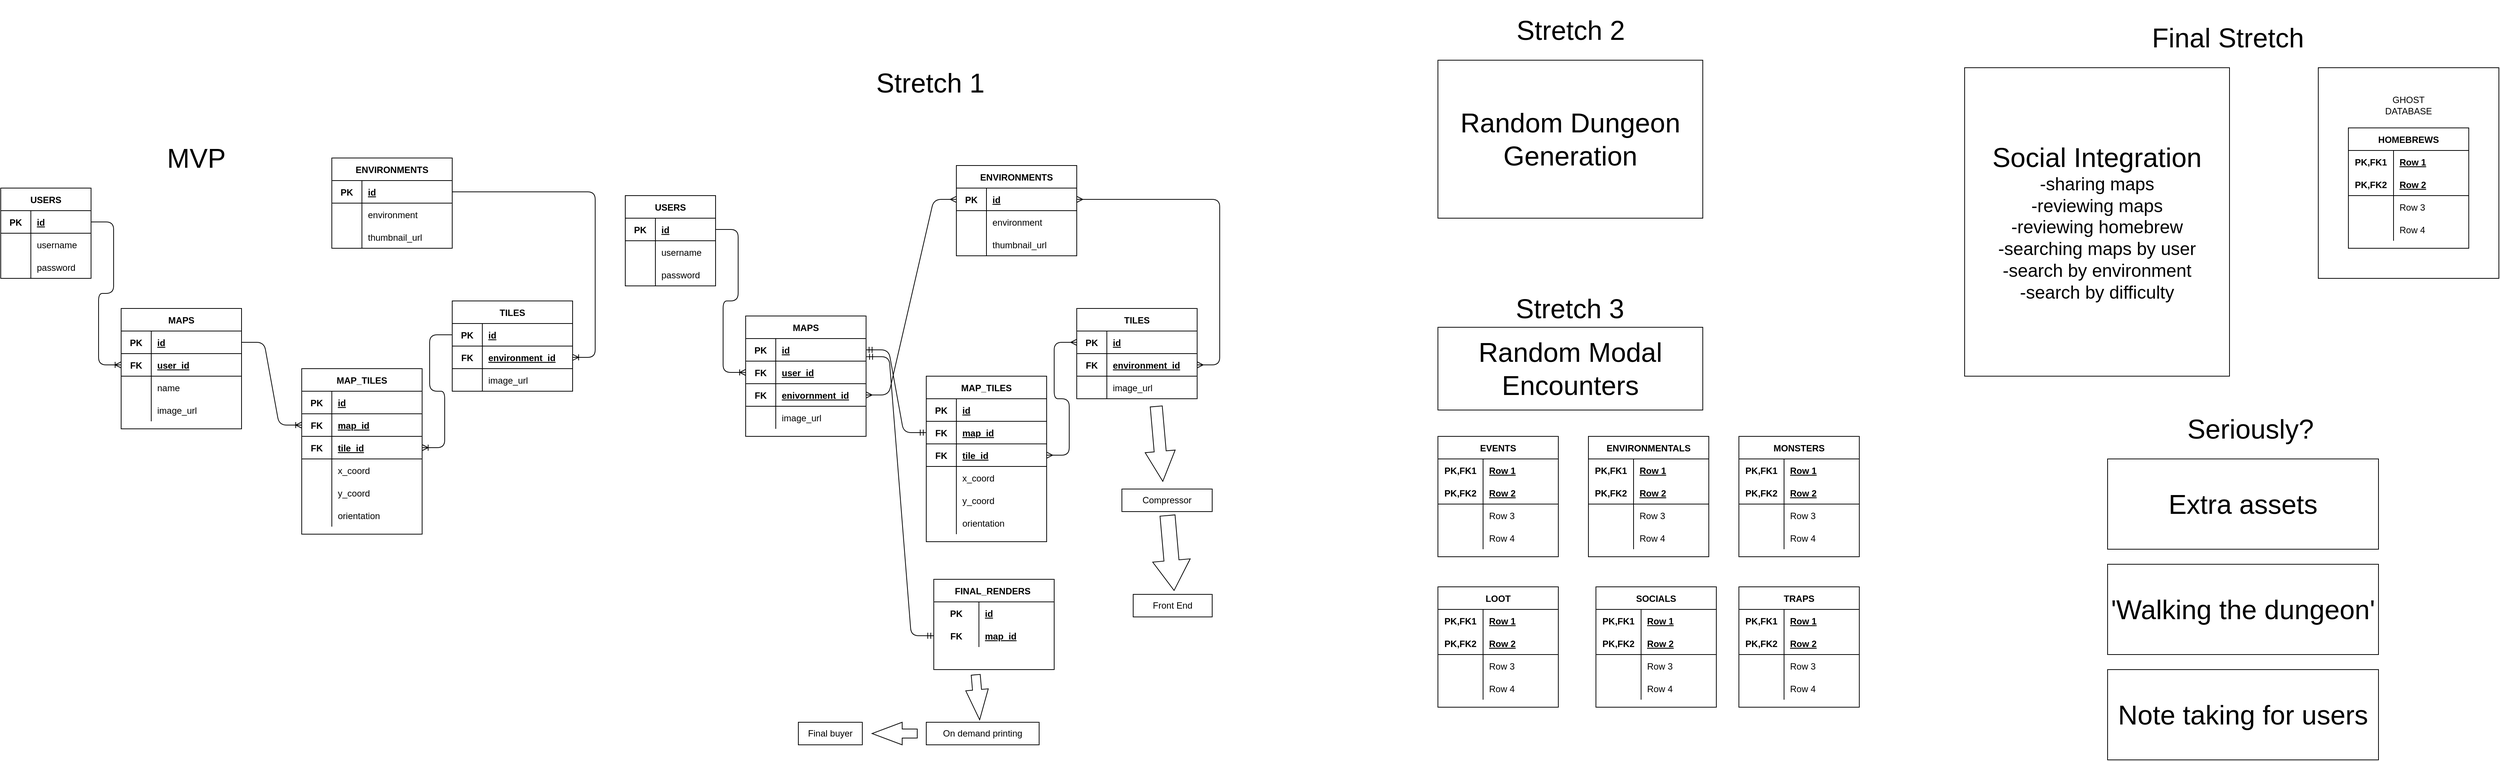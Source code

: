 <mxfile version="14.4.2" type="github">
  <diagram id="IU9k9IsCL6-yrhxB71Tl" name="Page-1">
    <mxGraphModel dx="1252" dy="855" grid="1" gridSize="10" guides="1" tooltips="1" connect="1" arrows="1" fold="1" page="1" pageScale="1" pageWidth="850" pageHeight="1100" math="0" shadow="0">
      <root>
        <mxCell id="0" />
        <mxCell id="1" parent="0" />
        <mxCell id="Lhnc8AMze0dyRJPqVc5a-308" value="" style="rounded=0;whiteSpace=wrap;html=1;" parent="1" vertex="1">
          <mxGeometry x="3120" y="120" width="240" height="280" as="geometry" />
        </mxCell>
        <mxCell id="Lhnc8AMze0dyRJPqVc5a-11" value="USERS" style="shape=table;startSize=30;container=1;collapsible=1;childLayout=tableLayout;fixedRows=1;rowLines=0;fontStyle=1;align=center;resizeLast=1;" parent="1" vertex="1">
          <mxGeometry x="40" y="280" width="120" height="120" as="geometry" />
        </mxCell>
        <mxCell id="Lhnc8AMze0dyRJPqVc5a-15" value="" style="shape=partialRectangle;collapsible=0;dropTarget=0;pointerEvents=0;fillColor=none;top=0;left=0;bottom=1;right=0;points=[[0,0.5],[1,0.5]];portConstraint=eastwest;" parent="Lhnc8AMze0dyRJPqVc5a-11" vertex="1">
          <mxGeometry y="30" width="120" height="30" as="geometry" />
        </mxCell>
        <mxCell id="Lhnc8AMze0dyRJPqVc5a-16" value="PK" style="shape=partialRectangle;connectable=0;fillColor=none;top=0;left=0;bottom=0;right=0;fontStyle=1;overflow=hidden;" parent="Lhnc8AMze0dyRJPqVc5a-15" vertex="1">
          <mxGeometry width="40" height="30" as="geometry" />
        </mxCell>
        <mxCell id="Lhnc8AMze0dyRJPqVc5a-17" value="id" style="shape=partialRectangle;connectable=0;fillColor=none;top=0;left=0;bottom=0;right=0;align=left;spacingLeft=6;fontStyle=5;overflow=hidden;" parent="Lhnc8AMze0dyRJPqVc5a-15" vertex="1">
          <mxGeometry x="40" width="80" height="30" as="geometry" />
        </mxCell>
        <mxCell id="Lhnc8AMze0dyRJPqVc5a-18" value="" style="shape=partialRectangle;collapsible=0;dropTarget=0;pointerEvents=0;fillColor=none;top=0;left=0;bottom=0;right=0;points=[[0,0.5],[1,0.5]];portConstraint=eastwest;" parent="Lhnc8AMze0dyRJPqVc5a-11" vertex="1">
          <mxGeometry y="60" width="120" height="30" as="geometry" />
        </mxCell>
        <mxCell id="Lhnc8AMze0dyRJPqVc5a-19" value="" style="shape=partialRectangle;connectable=0;fillColor=none;top=0;left=0;bottom=0;right=0;editable=1;overflow=hidden;" parent="Lhnc8AMze0dyRJPqVc5a-18" vertex="1">
          <mxGeometry width="40" height="30" as="geometry" />
        </mxCell>
        <mxCell id="Lhnc8AMze0dyRJPqVc5a-20" value="username" style="shape=partialRectangle;connectable=0;fillColor=none;top=0;left=0;bottom=0;right=0;align=left;spacingLeft=6;overflow=hidden;" parent="Lhnc8AMze0dyRJPqVc5a-18" vertex="1">
          <mxGeometry x="40" width="80" height="30" as="geometry" />
        </mxCell>
        <mxCell id="Lhnc8AMze0dyRJPqVc5a-21" value="" style="shape=partialRectangle;collapsible=0;dropTarget=0;pointerEvents=0;fillColor=none;top=0;left=0;bottom=0;right=0;points=[[0,0.5],[1,0.5]];portConstraint=eastwest;" parent="Lhnc8AMze0dyRJPqVc5a-11" vertex="1">
          <mxGeometry y="90" width="120" height="30" as="geometry" />
        </mxCell>
        <mxCell id="Lhnc8AMze0dyRJPqVc5a-22" value="" style="shape=partialRectangle;connectable=0;fillColor=none;top=0;left=0;bottom=0;right=0;editable=1;overflow=hidden;" parent="Lhnc8AMze0dyRJPqVc5a-21" vertex="1">
          <mxGeometry width="40" height="30" as="geometry" />
        </mxCell>
        <mxCell id="Lhnc8AMze0dyRJPqVc5a-23" value="password" style="shape=partialRectangle;connectable=0;fillColor=none;top=0;left=0;bottom=0;right=0;align=left;spacingLeft=6;overflow=hidden;" parent="Lhnc8AMze0dyRJPqVc5a-21" vertex="1">
          <mxGeometry x="40" width="80" height="30" as="geometry" />
        </mxCell>
        <mxCell id="Lhnc8AMze0dyRJPqVc5a-24" value="TILES" style="shape=table;startSize=30;container=1;collapsible=1;childLayout=tableLayout;fixedRows=1;rowLines=0;fontStyle=1;align=center;resizeLast=1;" parent="1" vertex="1">
          <mxGeometry x="640" y="430" width="160" height="120" as="geometry" />
        </mxCell>
        <mxCell id="Lhnc8AMze0dyRJPqVc5a-28" value="" style="shape=partialRectangle;collapsible=0;dropTarget=0;pointerEvents=0;fillColor=none;top=0;left=0;bottom=1;right=0;points=[[0,0.5],[1,0.5]];portConstraint=eastwest;" parent="Lhnc8AMze0dyRJPqVc5a-24" vertex="1">
          <mxGeometry y="30" width="160" height="30" as="geometry" />
        </mxCell>
        <mxCell id="Lhnc8AMze0dyRJPqVc5a-29" value="PK" style="shape=partialRectangle;connectable=0;fillColor=none;top=0;left=0;bottom=0;right=0;fontStyle=1;overflow=hidden;" parent="Lhnc8AMze0dyRJPqVc5a-28" vertex="1">
          <mxGeometry width="40" height="30" as="geometry" />
        </mxCell>
        <mxCell id="Lhnc8AMze0dyRJPqVc5a-30" value="id" style="shape=partialRectangle;connectable=0;fillColor=none;top=0;left=0;bottom=0;right=0;align=left;spacingLeft=6;fontStyle=5;overflow=hidden;" parent="Lhnc8AMze0dyRJPqVc5a-28" vertex="1">
          <mxGeometry x="40" width="120" height="30" as="geometry" />
        </mxCell>
        <mxCell id="Lhnc8AMze0dyRJPqVc5a-113" value="" style="shape=partialRectangle;collapsible=0;dropTarget=0;pointerEvents=0;fillColor=none;top=0;left=0;bottom=1;right=0;points=[[0,0.5],[1,0.5]];portConstraint=eastwest;" parent="Lhnc8AMze0dyRJPqVc5a-24" vertex="1">
          <mxGeometry y="60" width="160" height="30" as="geometry" />
        </mxCell>
        <mxCell id="Lhnc8AMze0dyRJPqVc5a-114" value="FK" style="shape=partialRectangle;connectable=0;fillColor=none;top=0;left=0;bottom=0;right=0;fontStyle=1;overflow=hidden;" parent="Lhnc8AMze0dyRJPqVc5a-113" vertex="1">
          <mxGeometry width="40" height="30" as="geometry" />
        </mxCell>
        <mxCell id="Lhnc8AMze0dyRJPqVc5a-115" value="environment_id" style="shape=partialRectangle;connectable=0;fillColor=none;top=0;left=0;bottom=0;right=0;align=left;spacingLeft=6;fontStyle=5;overflow=hidden;" parent="Lhnc8AMze0dyRJPqVc5a-113" vertex="1">
          <mxGeometry x="40" width="120" height="30" as="geometry" />
        </mxCell>
        <mxCell id="Lhnc8AMze0dyRJPqVc5a-45" value="" style="shape=partialRectangle;collapsible=0;dropTarget=0;pointerEvents=0;fillColor=none;top=0;left=0;bottom=0;right=0;points=[[0,0.5],[1,0.5]];portConstraint=eastwest;" parent="Lhnc8AMze0dyRJPqVc5a-24" vertex="1">
          <mxGeometry y="90" width="160" height="30" as="geometry" />
        </mxCell>
        <mxCell id="Lhnc8AMze0dyRJPqVc5a-46" value="" style="shape=partialRectangle;connectable=0;fillColor=none;top=0;left=0;bottom=0;right=0;editable=1;overflow=hidden;" parent="Lhnc8AMze0dyRJPqVc5a-45" vertex="1">
          <mxGeometry width="40" height="30" as="geometry" />
        </mxCell>
        <mxCell id="Lhnc8AMze0dyRJPqVc5a-47" value="image_url" style="shape=partialRectangle;connectable=0;fillColor=none;top=0;left=0;bottom=0;right=0;align=left;spacingLeft=6;overflow=hidden;" parent="Lhnc8AMze0dyRJPqVc5a-45" vertex="1">
          <mxGeometry x="40" width="120" height="30" as="geometry" />
        </mxCell>
        <mxCell id="Lhnc8AMze0dyRJPqVc5a-48" value="MAPS" style="shape=table;startSize=30;container=1;collapsible=1;childLayout=tableLayout;fixedRows=1;rowLines=0;fontStyle=1;align=center;resizeLast=1;" parent="1" vertex="1">
          <mxGeometry x="200" y="440" width="160" height="160" as="geometry" />
        </mxCell>
        <mxCell id="Lhnc8AMze0dyRJPqVc5a-58" value="" style="shape=partialRectangle;collapsible=0;dropTarget=0;pointerEvents=0;fillColor=none;top=0;left=0;bottom=1;right=0;points=[[0,0.5],[1,0.5]];portConstraint=eastwest;" parent="Lhnc8AMze0dyRJPqVc5a-48" vertex="1">
          <mxGeometry y="30" width="160" height="30" as="geometry" />
        </mxCell>
        <mxCell id="Lhnc8AMze0dyRJPqVc5a-59" value="PK" style="shape=partialRectangle;connectable=0;fillColor=none;top=0;left=0;bottom=0;right=0;fontStyle=1;overflow=hidden;" parent="Lhnc8AMze0dyRJPqVc5a-58" vertex="1">
          <mxGeometry width="40" height="30" as="geometry" />
        </mxCell>
        <mxCell id="Lhnc8AMze0dyRJPqVc5a-60" value="id" style="shape=partialRectangle;connectable=0;fillColor=none;top=0;left=0;bottom=0;right=0;align=left;spacingLeft=6;fontStyle=5;overflow=hidden;" parent="Lhnc8AMze0dyRJPqVc5a-58" vertex="1">
          <mxGeometry x="40" width="120" height="30" as="geometry" />
        </mxCell>
        <mxCell id="Lhnc8AMze0dyRJPqVc5a-49" value="" style="shape=partialRectangle;collapsible=0;dropTarget=0;pointerEvents=0;fillColor=none;top=0;left=0;bottom=1;right=0;points=[[0,0.5],[1,0.5]];portConstraint=eastwest;" parent="Lhnc8AMze0dyRJPqVc5a-48" vertex="1">
          <mxGeometry y="60" width="160" height="30" as="geometry" />
        </mxCell>
        <mxCell id="Lhnc8AMze0dyRJPqVc5a-50" value="FK" style="shape=partialRectangle;connectable=0;fillColor=none;top=0;left=0;bottom=0;right=0;fontStyle=1;overflow=hidden;" parent="Lhnc8AMze0dyRJPqVc5a-49" vertex="1">
          <mxGeometry width="40" height="30" as="geometry" />
        </mxCell>
        <mxCell id="Lhnc8AMze0dyRJPqVc5a-51" value="user_id" style="shape=partialRectangle;connectable=0;fillColor=none;top=0;left=0;bottom=0;right=0;align=left;spacingLeft=6;fontStyle=5;overflow=hidden;" parent="Lhnc8AMze0dyRJPqVc5a-49" vertex="1">
          <mxGeometry x="40" width="120" height="30" as="geometry" />
        </mxCell>
        <mxCell id="Lhnc8AMze0dyRJPqVc5a-55" value="" style="shape=partialRectangle;collapsible=0;dropTarget=0;pointerEvents=0;fillColor=none;top=0;left=0;bottom=0;right=0;points=[[0,0.5],[1,0.5]];portConstraint=eastwest;" parent="Lhnc8AMze0dyRJPqVc5a-48" vertex="1">
          <mxGeometry y="90" width="160" height="30" as="geometry" />
        </mxCell>
        <mxCell id="Lhnc8AMze0dyRJPqVc5a-56" value="" style="shape=partialRectangle;connectable=0;fillColor=none;top=0;left=0;bottom=0;right=0;editable=1;overflow=hidden;" parent="Lhnc8AMze0dyRJPqVc5a-55" vertex="1">
          <mxGeometry width="40" height="30" as="geometry" />
        </mxCell>
        <mxCell id="Lhnc8AMze0dyRJPqVc5a-57" value="name" style="shape=partialRectangle;connectable=0;fillColor=none;top=0;left=0;bottom=0;right=0;align=left;spacingLeft=6;overflow=hidden;" parent="Lhnc8AMze0dyRJPqVc5a-55" vertex="1">
          <mxGeometry x="40" width="120" height="30" as="geometry" />
        </mxCell>
        <mxCell id="EyB3y9hIHUg8jdgalI6i-1" value="" style="shape=partialRectangle;collapsible=0;dropTarget=0;pointerEvents=0;fillColor=none;top=0;left=0;bottom=0;right=0;points=[[0,0.5],[1,0.5]];portConstraint=eastwest;" parent="Lhnc8AMze0dyRJPqVc5a-48" vertex="1">
          <mxGeometry y="120" width="160" height="30" as="geometry" />
        </mxCell>
        <mxCell id="EyB3y9hIHUg8jdgalI6i-2" value="" style="shape=partialRectangle;connectable=0;fillColor=none;top=0;left=0;bottom=0;right=0;editable=1;overflow=hidden;" parent="EyB3y9hIHUg8jdgalI6i-1" vertex="1">
          <mxGeometry width="40" height="30" as="geometry" />
        </mxCell>
        <mxCell id="EyB3y9hIHUg8jdgalI6i-3" value="image_url" style="shape=partialRectangle;connectable=0;fillColor=none;top=0;left=0;bottom=0;right=0;align=left;spacingLeft=6;overflow=hidden;" parent="EyB3y9hIHUg8jdgalI6i-1" vertex="1">
          <mxGeometry x="40" width="120" height="30" as="geometry" />
        </mxCell>
        <mxCell id="Lhnc8AMze0dyRJPqVc5a-61" value="MAP_TILES" style="shape=table;startSize=30;container=1;collapsible=1;childLayout=tableLayout;fixedRows=1;rowLines=0;fontStyle=1;align=center;resizeLast=1;" parent="1" vertex="1">
          <mxGeometry x="440" y="520" width="160" height="220" as="geometry" />
        </mxCell>
        <mxCell id="Lhnc8AMze0dyRJPqVc5a-62" value="" style="shape=partialRectangle;collapsible=0;dropTarget=0;pointerEvents=0;fillColor=none;top=0;left=0;bottom=1;right=0;points=[[0,0.5],[1,0.5]];portConstraint=eastwest;" parent="Lhnc8AMze0dyRJPqVc5a-61" vertex="1">
          <mxGeometry y="30" width="160" height="30" as="geometry" />
        </mxCell>
        <mxCell id="Lhnc8AMze0dyRJPqVc5a-63" value="PK" style="shape=partialRectangle;connectable=0;fillColor=none;top=0;left=0;bottom=0;right=0;fontStyle=1;overflow=hidden;" parent="Lhnc8AMze0dyRJPqVc5a-62" vertex="1">
          <mxGeometry width="40" height="30" as="geometry" />
        </mxCell>
        <mxCell id="Lhnc8AMze0dyRJPqVc5a-64" value="id" style="shape=partialRectangle;connectable=0;fillColor=none;top=0;left=0;bottom=0;right=0;align=left;spacingLeft=6;fontStyle=5;overflow=hidden;" parent="Lhnc8AMze0dyRJPqVc5a-62" vertex="1">
          <mxGeometry x="40" width="120" height="30" as="geometry" />
        </mxCell>
        <mxCell id="Lhnc8AMze0dyRJPqVc5a-65" value="" style="shape=partialRectangle;collapsible=0;dropTarget=0;pointerEvents=0;fillColor=none;top=0;left=0;bottom=1;right=0;points=[[0,0.5],[1,0.5]];portConstraint=eastwest;" parent="Lhnc8AMze0dyRJPqVc5a-61" vertex="1">
          <mxGeometry y="60" width="160" height="30" as="geometry" />
        </mxCell>
        <mxCell id="Lhnc8AMze0dyRJPqVc5a-66" value="FK" style="shape=partialRectangle;connectable=0;fillColor=none;top=0;left=0;bottom=0;right=0;fontStyle=1;overflow=hidden;" parent="Lhnc8AMze0dyRJPqVc5a-65" vertex="1">
          <mxGeometry width="40" height="30" as="geometry" />
        </mxCell>
        <mxCell id="Lhnc8AMze0dyRJPqVc5a-67" value="map_id" style="shape=partialRectangle;connectable=0;fillColor=none;top=0;left=0;bottom=0;right=0;align=left;spacingLeft=6;fontStyle=5;overflow=hidden;" parent="Lhnc8AMze0dyRJPqVc5a-65" vertex="1">
          <mxGeometry x="40" width="120" height="30" as="geometry" />
        </mxCell>
        <mxCell id="Lhnc8AMze0dyRJPqVc5a-77" value="" style="shape=partialRectangle;collapsible=0;dropTarget=0;pointerEvents=0;fillColor=none;top=0;left=0;bottom=1;right=0;points=[[0,0.5],[1,0.5]];portConstraint=eastwest;" parent="Lhnc8AMze0dyRJPqVc5a-61" vertex="1">
          <mxGeometry y="90" width="160" height="30" as="geometry" />
        </mxCell>
        <mxCell id="Lhnc8AMze0dyRJPqVc5a-78" value="FK" style="shape=partialRectangle;connectable=0;fillColor=none;top=0;left=0;bottom=0;right=0;fontStyle=1;overflow=hidden;" parent="Lhnc8AMze0dyRJPqVc5a-77" vertex="1">
          <mxGeometry width="40" height="30" as="geometry" />
        </mxCell>
        <mxCell id="Lhnc8AMze0dyRJPqVc5a-79" value="tile_id" style="shape=partialRectangle;connectable=0;fillColor=none;top=0;left=0;bottom=0;right=0;align=left;spacingLeft=6;fontStyle=5;overflow=hidden;" parent="Lhnc8AMze0dyRJPqVc5a-77" vertex="1">
          <mxGeometry x="40" width="120" height="30" as="geometry" />
        </mxCell>
        <mxCell id="Lhnc8AMze0dyRJPqVc5a-68" value="" style="shape=partialRectangle;collapsible=0;dropTarget=0;pointerEvents=0;fillColor=none;top=0;left=0;bottom=0;right=0;points=[[0,0.5],[1,0.5]];portConstraint=eastwest;" parent="Lhnc8AMze0dyRJPqVc5a-61" vertex="1">
          <mxGeometry y="120" width="160" height="30" as="geometry" />
        </mxCell>
        <mxCell id="Lhnc8AMze0dyRJPqVc5a-69" value="" style="shape=partialRectangle;connectable=0;fillColor=none;top=0;left=0;bottom=0;right=0;editable=1;overflow=hidden;" parent="Lhnc8AMze0dyRJPqVc5a-68" vertex="1">
          <mxGeometry width="40" height="30" as="geometry" />
        </mxCell>
        <mxCell id="Lhnc8AMze0dyRJPqVc5a-70" value="x_coord" style="shape=partialRectangle;connectable=0;fillColor=none;top=0;left=0;bottom=0;right=0;align=left;spacingLeft=6;overflow=hidden;" parent="Lhnc8AMze0dyRJPqVc5a-68" vertex="1">
          <mxGeometry x="40" width="120" height="30" as="geometry" />
        </mxCell>
        <mxCell id="Lhnc8AMze0dyRJPqVc5a-71" value="" style="shape=partialRectangle;collapsible=0;dropTarget=0;pointerEvents=0;fillColor=none;top=0;left=0;bottom=0;right=0;points=[[0,0.5],[1,0.5]];portConstraint=eastwest;" parent="Lhnc8AMze0dyRJPqVc5a-61" vertex="1">
          <mxGeometry y="150" width="160" height="30" as="geometry" />
        </mxCell>
        <mxCell id="Lhnc8AMze0dyRJPqVc5a-72" value="" style="shape=partialRectangle;connectable=0;fillColor=none;top=0;left=0;bottom=0;right=0;editable=1;overflow=hidden;" parent="Lhnc8AMze0dyRJPqVc5a-71" vertex="1">
          <mxGeometry width="40" height="30" as="geometry" />
        </mxCell>
        <mxCell id="Lhnc8AMze0dyRJPqVc5a-73" value="y_coord" style="shape=partialRectangle;connectable=0;fillColor=none;top=0;left=0;bottom=0;right=0;align=left;spacingLeft=6;overflow=hidden;" parent="Lhnc8AMze0dyRJPqVc5a-71" vertex="1">
          <mxGeometry x="40" width="120" height="30" as="geometry" />
        </mxCell>
        <mxCell id="Lhnc8AMze0dyRJPqVc5a-80" value="" style="shape=partialRectangle;collapsible=0;dropTarget=0;pointerEvents=0;fillColor=none;top=0;left=0;bottom=0;right=0;points=[[0,0.5],[1,0.5]];portConstraint=eastwest;" parent="Lhnc8AMze0dyRJPqVc5a-61" vertex="1">
          <mxGeometry y="180" width="160" height="30" as="geometry" />
        </mxCell>
        <mxCell id="Lhnc8AMze0dyRJPqVc5a-81" value="" style="shape=partialRectangle;connectable=0;fillColor=none;top=0;left=0;bottom=0;right=0;editable=1;overflow=hidden;" parent="Lhnc8AMze0dyRJPqVc5a-80" vertex="1">
          <mxGeometry width="40" height="30" as="geometry" />
        </mxCell>
        <mxCell id="Lhnc8AMze0dyRJPqVc5a-82" value="orientation" style="shape=partialRectangle;connectable=0;fillColor=none;top=0;left=0;bottom=0;right=0;align=left;spacingLeft=6;overflow=hidden;" parent="Lhnc8AMze0dyRJPqVc5a-80" vertex="1">
          <mxGeometry x="40" width="120" height="30" as="geometry" />
        </mxCell>
        <mxCell id="Lhnc8AMze0dyRJPqVc5a-86" value="" style="edgeStyle=entityRelationEdgeStyle;fontSize=12;html=1;endArrow=ERoneToMany;" parent="1" source="Lhnc8AMze0dyRJPqVc5a-15" edge="1">
          <mxGeometry width="100" height="100" relative="1" as="geometry">
            <mxPoint x="130" y="320" as="sourcePoint" />
            <mxPoint x="200" y="515" as="targetPoint" />
          </mxGeometry>
        </mxCell>
        <mxCell id="Lhnc8AMze0dyRJPqVc5a-89" value="&lt;font style=&quot;font-size: 36px&quot;&gt;MVP&lt;/font&gt;" style="text;html=1;strokeColor=none;fillColor=none;align=center;verticalAlign=middle;whiteSpace=wrap;rounded=0;" parent="1" vertex="1">
          <mxGeometry x="240" y="200" width="120" height="80" as="geometry" />
        </mxCell>
        <mxCell id="Lhnc8AMze0dyRJPqVc5a-94" value="ENVIRONMENTS" style="shape=table;startSize=30;container=1;collapsible=1;childLayout=tableLayout;fixedRows=1;rowLines=0;fontStyle=1;align=center;resizeLast=1;" parent="1" vertex="1">
          <mxGeometry x="480" y="240" width="160" height="120" as="geometry" />
        </mxCell>
        <mxCell id="Lhnc8AMze0dyRJPqVc5a-95" value="" style="shape=partialRectangle;collapsible=0;dropTarget=0;pointerEvents=0;fillColor=none;top=0;left=0;bottom=1;right=0;points=[[0,0.5],[1,0.5]];portConstraint=eastwest;" parent="Lhnc8AMze0dyRJPqVc5a-94" vertex="1">
          <mxGeometry y="30" width="160" height="30" as="geometry" />
        </mxCell>
        <mxCell id="Lhnc8AMze0dyRJPqVc5a-96" value="PK" style="shape=partialRectangle;connectable=0;fillColor=none;top=0;left=0;bottom=0;right=0;fontStyle=1;overflow=hidden;" parent="Lhnc8AMze0dyRJPqVc5a-95" vertex="1">
          <mxGeometry width="40" height="30" as="geometry" />
        </mxCell>
        <mxCell id="Lhnc8AMze0dyRJPqVc5a-97" value="id" style="shape=partialRectangle;connectable=0;fillColor=none;top=0;left=0;bottom=0;right=0;align=left;spacingLeft=6;fontStyle=5;overflow=hidden;" parent="Lhnc8AMze0dyRJPqVc5a-95" vertex="1">
          <mxGeometry x="40" width="120" height="30" as="geometry" />
        </mxCell>
        <mxCell id="Lhnc8AMze0dyRJPqVc5a-101" value="" style="shape=partialRectangle;collapsible=0;dropTarget=0;pointerEvents=0;fillColor=none;top=0;left=0;bottom=0;right=0;points=[[0,0.5],[1,0.5]];portConstraint=eastwest;" parent="Lhnc8AMze0dyRJPqVc5a-94" vertex="1">
          <mxGeometry y="60" width="160" height="30" as="geometry" />
        </mxCell>
        <mxCell id="Lhnc8AMze0dyRJPqVc5a-102" value="" style="shape=partialRectangle;connectable=0;fillColor=none;top=0;left=0;bottom=0;right=0;editable=1;overflow=hidden;" parent="Lhnc8AMze0dyRJPqVc5a-101" vertex="1">
          <mxGeometry width="40" height="30" as="geometry" />
        </mxCell>
        <mxCell id="Lhnc8AMze0dyRJPqVc5a-103" value="environment" style="shape=partialRectangle;connectable=0;fillColor=none;top=0;left=0;bottom=0;right=0;align=left;spacingLeft=6;overflow=hidden;" parent="Lhnc8AMze0dyRJPqVc5a-101" vertex="1">
          <mxGeometry x="40" width="120" height="30" as="geometry" />
        </mxCell>
        <mxCell id="Lhnc8AMze0dyRJPqVc5a-118" value="" style="shape=partialRectangle;collapsible=0;dropTarget=0;pointerEvents=0;fillColor=none;top=0;left=0;bottom=0;right=0;points=[[0,0.5],[1,0.5]];portConstraint=eastwest;" parent="Lhnc8AMze0dyRJPqVc5a-94" vertex="1">
          <mxGeometry y="90" width="160" height="30" as="geometry" />
        </mxCell>
        <mxCell id="Lhnc8AMze0dyRJPqVc5a-119" value="" style="shape=partialRectangle;connectable=0;fillColor=none;top=0;left=0;bottom=0;right=0;editable=1;overflow=hidden;" parent="Lhnc8AMze0dyRJPqVc5a-118" vertex="1">
          <mxGeometry width="40" height="30" as="geometry" />
        </mxCell>
        <mxCell id="Lhnc8AMze0dyRJPqVc5a-120" value="thumbnail_url" style="shape=partialRectangle;connectable=0;fillColor=none;top=0;left=0;bottom=0;right=0;align=left;spacingLeft=6;overflow=hidden;" parent="Lhnc8AMze0dyRJPqVc5a-118" vertex="1">
          <mxGeometry x="40" width="120" height="30" as="geometry" />
        </mxCell>
        <mxCell id="Lhnc8AMze0dyRJPqVc5a-121" value="MONSTERS" style="shape=table;startSize=30;container=1;collapsible=1;childLayout=tableLayout;fixedRows=1;rowLines=0;fontStyle=1;align=center;resizeLast=1;" parent="1" vertex="1">
          <mxGeometry x="2350" y="610" width="160" height="160" as="geometry" />
        </mxCell>
        <mxCell id="Lhnc8AMze0dyRJPqVc5a-122" value="" style="shape=partialRectangle;collapsible=0;dropTarget=0;pointerEvents=0;fillColor=none;top=0;left=0;bottom=0;right=0;points=[[0,0.5],[1,0.5]];portConstraint=eastwest;" parent="Lhnc8AMze0dyRJPqVc5a-121" vertex="1">
          <mxGeometry y="30" width="160" height="30" as="geometry" />
        </mxCell>
        <mxCell id="Lhnc8AMze0dyRJPqVc5a-123" value="PK,FK1" style="shape=partialRectangle;connectable=0;fillColor=none;top=0;left=0;bottom=0;right=0;fontStyle=1;overflow=hidden;" parent="Lhnc8AMze0dyRJPqVc5a-122" vertex="1">
          <mxGeometry width="60" height="30" as="geometry" />
        </mxCell>
        <mxCell id="Lhnc8AMze0dyRJPqVc5a-124" value="Row 1" style="shape=partialRectangle;connectable=0;fillColor=none;top=0;left=0;bottom=0;right=0;align=left;spacingLeft=6;fontStyle=5;overflow=hidden;" parent="Lhnc8AMze0dyRJPqVc5a-122" vertex="1">
          <mxGeometry x="60" width="100" height="30" as="geometry" />
        </mxCell>
        <mxCell id="Lhnc8AMze0dyRJPqVc5a-125" value="" style="shape=partialRectangle;collapsible=0;dropTarget=0;pointerEvents=0;fillColor=none;top=0;left=0;bottom=1;right=0;points=[[0,0.5],[1,0.5]];portConstraint=eastwest;" parent="Lhnc8AMze0dyRJPqVc5a-121" vertex="1">
          <mxGeometry y="60" width="160" height="30" as="geometry" />
        </mxCell>
        <mxCell id="Lhnc8AMze0dyRJPqVc5a-126" value="PK,FK2" style="shape=partialRectangle;connectable=0;fillColor=none;top=0;left=0;bottom=0;right=0;fontStyle=1;overflow=hidden;" parent="Lhnc8AMze0dyRJPqVc5a-125" vertex="1">
          <mxGeometry width="60" height="30" as="geometry" />
        </mxCell>
        <mxCell id="Lhnc8AMze0dyRJPqVc5a-127" value="Row 2" style="shape=partialRectangle;connectable=0;fillColor=none;top=0;left=0;bottom=0;right=0;align=left;spacingLeft=6;fontStyle=5;overflow=hidden;" parent="Lhnc8AMze0dyRJPqVc5a-125" vertex="1">
          <mxGeometry x="60" width="100" height="30" as="geometry" />
        </mxCell>
        <mxCell id="Lhnc8AMze0dyRJPqVc5a-128" value="" style="shape=partialRectangle;collapsible=0;dropTarget=0;pointerEvents=0;fillColor=none;top=0;left=0;bottom=0;right=0;points=[[0,0.5],[1,0.5]];portConstraint=eastwest;" parent="Lhnc8AMze0dyRJPqVc5a-121" vertex="1">
          <mxGeometry y="90" width="160" height="30" as="geometry" />
        </mxCell>
        <mxCell id="Lhnc8AMze0dyRJPqVc5a-129" value="" style="shape=partialRectangle;connectable=0;fillColor=none;top=0;left=0;bottom=0;right=0;editable=1;overflow=hidden;" parent="Lhnc8AMze0dyRJPqVc5a-128" vertex="1">
          <mxGeometry width="60" height="30" as="geometry" />
        </mxCell>
        <mxCell id="Lhnc8AMze0dyRJPqVc5a-130" value="Row 3" style="shape=partialRectangle;connectable=0;fillColor=none;top=0;left=0;bottom=0;right=0;align=left;spacingLeft=6;overflow=hidden;" parent="Lhnc8AMze0dyRJPqVc5a-128" vertex="1">
          <mxGeometry x="60" width="100" height="30" as="geometry" />
        </mxCell>
        <mxCell id="Lhnc8AMze0dyRJPqVc5a-131" value="" style="shape=partialRectangle;collapsible=0;dropTarget=0;pointerEvents=0;fillColor=none;top=0;left=0;bottom=0;right=0;points=[[0,0.5],[1,0.5]];portConstraint=eastwest;" parent="Lhnc8AMze0dyRJPqVc5a-121" vertex="1">
          <mxGeometry y="120" width="160" height="30" as="geometry" />
        </mxCell>
        <mxCell id="Lhnc8AMze0dyRJPqVc5a-132" value="" style="shape=partialRectangle;connectable=0;fillColor=none;top=0;left=0;bottom=0;right=0;editable=1;overflow=hidden;" parent="Lhnc8AMze0dyRJPqVc5a-131" vertex="1">
          <mxGeometry width="60" height="30" as="geometry" />
        </mxCell>
        <mxCell id="Lhnc8AMze0dyRJPqVc5a-133" value="Row 4" style="shape=partialRectangle;connectable=0;fillColor=none;top=0;left=0;bottom=0;right=0;align=left;spacingLeft=6;overflow=hidden;" parent="Lhnc8AMze0dyRJPqVc5a-131" vertex="1">
          <mxGeometry x="60" width="100" height="30" as="geometry" />
        </mxCell>
        <mxCell id="Lhnc8AMze0dyRJPqVc5a-134" value="&lt;font style=&quot;font-size: 36px&quot;&gt;Stretch 1&lt;/font&gt;" style="text;html=1;strokeColor=none;fillColor=none;align=center;verticalAlign=middle;whiteSpace=wrap;rounded=0;" parent="1" vertex="1">
          <mxGeometry x="1198" y="100" width="155" height="80" as="geometry" />
        </mxCell>
        <mxCell id="Lhnc8AMze0dyRJPqVc5a-135" value="USERS" style="shape=table;startSize=30;container=1;collapsible=1;childLayout=tableLayout;fixedRows=1;rowLines=0;fontStyle=1;align=center;resizeLast=1;" parent="1" vertex="1">
          <mxGeometry x="870" y="290" width="120" height="120" as="geometry" />
        </mxCell>
        <mxCell id="Lhnc8AMze0dyRJPqVc5a-136" value="" style="shape=partialRectangle;collapsible=0;dropTarget=0;pointerEvents=0;fillColor=none;top=0;left=0;bottom=1;right=0;points=[[0,0.5],[1,0.5]];portConstraint=eastwest;" parent="Lhnc8AMze0dyRJPqVc5a-135" vertex="1">
          <mxGeometry y="30" width="120" height="30" as="geometry" />
        </mxCell>
        <mxCell id="Lhnc8AMze0dyRJPqVc5a-137" value="PK" style="shape=partialRectangle;connectable=0;fillColor=none;top=0;left=0;bottom=0;right=0;fontStyle=1;overflow=hidden;" parent="Lhnc8AMze0dyRJPqVc5a-136" vertex="1">
          <mxGeometry width="40" height="30" as="geometry" />
        </mxCell>
        <mxCell id="Lhnc8AMze0dyRJPqVc5a-138" value="id" style="shape=partialRectangle;connectable=0;fillColor=none;top=0;left=0;bottom=0;right=0;align=left;spacingLeft=6;fontStyle=5;overflow=hidden;" parent="Lhnc8AMze0dyRJPqVc5a-136" vertex="1">
          <mxGeometry x="40" width="80" height="30" as="geometry" />
        </mxCell>
        <mxCell id="Lhnc8AMze0dyRJPqVc5a-139" value="" style="shape=partialRectangle;collapsible=0;dropTarget=0;pointerEvents=0;fillColor=none;top=0;left=0;bottom=0;right=0;points=[[0,0.5],[1,0.5]];portConstraint=eastwest;" parent="Lhnc8AMze0dyRJPqVc5a-135" vertex="1">
          <mxGeometry y="60" width="120" height="30" as="geometry" />
        </mxCell>
        <mxCell id="Lhnc8AMze0dyRJPqVc5a-140" value="" style="shape=partialRectangle;connectable=0;fillColor=none;top=0;left=0;bottom=0;right=0;editable=1;overflow=hidden;" parent="Lhnc8AMze0dyRJPqVc5a-139" vertex="1">
          <mxGeometry width="40" height="30" as="geometry" />
        </mxCell>
        <mxCell id="Lhnc8AMze0dyRJPqVc5a-141" value="username" style="shape=partialRectangle;connectable=0;fillColor=none;top=0;left=0;bottom=0;right=0;align=left;spacingLeft=6;overflow=hidden;" parent="Lhnc8AMze0dyRJPqVc5a-139" vertex="1">
          <mxGeometry x="40" width="80" height="30" as="geometry" />
        </mxCell>
        <mxCell id="Lhnc8AMze0dyRJPqVc5a-142" value="" style="shape=partialRectangle;collapsible=0;dropTarget=0;pointerEvents=0;fillColor=none;top=0;left=0;bottom=0;right=0;points=[[0,0.5],[1,0.5]];portConstraint=eastwest;" parent="Lhnc8AMze0dyRJPqVc5a-135" vertex="1">
          <mxGeometry y="90" width="120" height="30" as="geometry" />
        </mxCell>
        <mxCell id="Lhnc8AMze0dyRJPqVc5a-143" value="" style="shape=partialRectangle;connectable=0;fillColor=none;top=0;left=0;bottom=0;right=0;editable=1;overflow=hidden;" parent="Lhnc8AMze0dyRJPqVc5a-142" vertex="1">
          <mxGeometry width="40" height="30" as="geometry" />
        </mxCell>
        <mxCell id="Lhnc8AMze0dyRJPqVc5a-144" value="password" style="shape=partialRectangle;connectable=0;fillColor=none;top=0;left=0;bottom=0;right=0;align=left;spacingLeft=6;overflow=hidden;" parent="Lhnc8AMze0dyRJPqVc5a-142" vertex="1">
          <mxGeometry x="40" width="80" height="30" as="geometry" />
        </mxCell>
        <mxCell id="Lhnc8AMze0dyRJPqVc5a-145" value="TILES" style="shape=table;startSize=30;container=1;collapsible=1;childLayout=tableLayout;fixedRows=1;rowLines=0;fontStyle=1;align=center;resizeLast=1;" parent="1" vertex="1">
          <mxGeometry x="1470" y="440" width="160" height="120" as="geometry" />
        </mxCell>
        <mxCell id="Lhnc8AMze0dyRJPqVc5a-146" value="" style="shape=partialRectangle;collapsible=0;dropTarget=0;pointerEvents=0;fillColor=none;top=0;left=0;bottom=1;right=0;points=[[0,0.5],[1,0.5]];portConstraint=eastwest;" parent="Lhnc8AMze0dyRJPqVc5a-145" vertex="1">
          <mxGeometry y="30" width="160" height="30" as="geometry" />
        </mxCell>
        <mxCell id="Lhnc8AMze0dyRJPqVc5a-147" value="PK" style="shape=partialRectangle;connectable=0;fillColor=none;top=0;left=0;bottom=0;right=0;fontStyle=1;overflow=hidden;" parent="Lhnc8AMze0dyRJPqVc5a-146" vertex="1">
          <mxGeometry width="40" height="30" as="geometry" />
        </mxCell>
        <mxCell id="Lhnc8AMze0dyRJPqVc5a-148" value="id" style="shape=partialRectangle;connectable=0;fillColor=none;top=0;left=0;bottom=0;right=0;align=left;spacingLeft=6;fontStyle=5;overflow=hidden;" parent="Lhnc8AMze0dyRJPqVc5a-146" vertex="1">
          <mxGeometry x="40" width="120" height="30" as="geometry" />
        </mxCell>
        <mxCell id="Lhnc8AMze0dyRJPqVc5a-149" value="" style="shape=partialRectangle;collapsible=0;dropTarget=0;pointerEvents=0;fillColor=none;top=0;left=0;bottom=1;right=0;points=[[0,0.5],[1,0.5]];portConstraint=eastwest;" parent="Lhnc8AMze0dyRJPqVc5a-145" vertex="1">
          <mxGeometry y="60" width="160" height="30" as="geometry" />
        </mxCell>
        <mxCell id="Lhnc8AMze0dyRJPqVc5a-150" value="FK" style="shape=partialRectangle;connectable=0;fillColor=none;top=0;left=0;bottom=0;right=0;fontStyle=1;overflow=hidden;" parent="Lhnc8AMze0dyRJPqVc5a-149" vertex="1">
          <mxGeometry width="40" height="30" as="geometry" />
        </mxCell>
        <mxCell id="Lhnc8AMze0dyRJPqVc5a-151" value="environment_id" style="shape=partialRectangle;connectable=0;fillColor=none;top=0;left=0;bottom=0;right=0;align=left;spacingLeft=6;fontStyle=5;overflow=hidden;" parent="Lhnc8AMze0dyRJPqVc5a-149" vertex="1">
          <mxGeometry x="40" width="120" height="30" as="geometry" />
        </mxCell>
        <mxCell id="Lhnc8AMze0dyRJPqVc5a-152" value="" style="shape=partialRectangle;collapsible=0;dropTarget=0;pointerEvents=0;fillColor=none;top=0;left=0;bottom=0;right=0;points=[[0,0.5],[1,0.5]];portConstraint=eastwest;" parent="Lhnc8AMze0dyRJPqVc5a-145" vertex="1">
          <mxGeometry y="90" width="160" height="30" as="geometry" />
        </mxCell>
        <mxCell id="Lhnc8AMze0dyRJPqVc5a-153" value="" style="shape=partialRectangle;connectable=0;fillColor=none;top=0;left=0;bottom=0;right=0;editable=1;overflow=hidden;" parent="Lhnc8AMze0dyRJPqVc5a-152" vertex="1">
          <mxGeometry width="40" height="30" as="geometry" />
        </mxCell>
        <mxCell id="Lhnc8AMze0dyRJPqVc5a-154" value="image_url" style="shape=partialRectangle;connectable=0;fillColor=none;top=0;left=0;bottom=0;right=0;align=left;spacingLeft=6;overflow=hidden;" parent="Lhnc8AMze0dyRJPqVc5a-152" vertex="1">
          <mxGeometry x="40" width="120" height="30" as="geometry" />
        </mxCell>
        <mxCell id="Lhnc8AMze0dyRJPqVc5a-155" value="MAPS" style="shape=table;startSize=30;container=1;collapsible=1;childLayout=tableLayout;fixedRows=1;rowLines=0;fontStyle=1;align=center;resizeLast=1;" parent="1" vertex="1">
          <mxGeometry x="1030" y="450" width="160" height="160" as="geometry" />
        </mxCell>
        <mxCell id="Lhnc8AMze0dyRJPqVc5a-156" value="" style="shape=partialRectangle;collapsible=0;dropTarget=0;pointerEvents=0;fillColor=none;top=0;left=0;bottom=1;right=0;points=[[0,0.5],[1,0.5]];portConstraint=eastwest;" parent="Lhnc8AMze0dyRJPqVc5a-155" vertex="1">
          <mxGeometry y="30" width="160" height="30" as="geometry" />
        </mxCell>
        <mxCell id="Lhnc8AMze0dyRJPqVc5a-157" value="PK" style="shape=partialRectangle;connectable=0;fillColor=none;top=0;left=0;bottom=0;right=0;fontStyle=1;overflow=hidden;" parent="Lhnc8AMze0dyRJPqVc5a-156" vertex="1">
          <mxGeometry width="40" height="30" as="geometry" />
        </mxCell>
        <mxCell id="Lhnc8AMze0dyRJPqVc5a-158" value="id" style="shape=partialRectangle;connectable=0;fillColor=none;top=0;left=0;bottom=0;right=0;align=left;spacingLeft=6;fontStyle=5;overflow=hidden;" parent="Lhnc8AMze0dyRJPqVc5a-156" vertex="1">
          <mxGeometry x="40" width="120" height="30" as="geometry" />
        </mxCell>
        <mxCell id="Lhnc8AMze0dyRJPqVc5a-159" value="" style="shape=partialRectangle;collapsible=0;dropTarget=0;pointerEvents=0;fillColor=none;top=0;left=0;bottom=1;right=0;points=[[0,0.5],[1,0.5]];portConstraint=eastwest;" parent="Lhnc8AMze0dyRJPqVc5a-155" vertex="1">
          <mxGeometry y="60" width="160" height="30" as="geometry" />
        </mxCell>
        <mxCell id="Lhnc8AMze0dyRJPqVc5a-160" value="FK" style="shape=partialRectangle;connectable=0;fillColor=none;top=0;left=0;bottom=0;right=0;fontStyle=1;overflow=hidden;" parent="Lhnc8AMze0dyRJPqVc5a-159" vertex="1">
          <mxGeometry width="40" height="30" as="geometry" />
        </mxCell>
        <mxCell id="Lhnc8AMze0dyRJPqVc5a-161" value="user_id" style="shape=partialRectangle;connectable=0;fillColor=none;top=0;left=0;bottom=0;right=0;align=left;spacingLeft=6;fontStyle=5;overflow=hidden;" parent="Lhnc8AMze0dyRJPqVc5a-159" vertex="1">
          <mxGeometry x="40" width="120" height="30" as="geometry" />
        </mxCell>
        <mxCell id="Lhnc8AMze0dyRJPqVc5a-162" value="" style="shape=partialRectangle;collapsible=0;dropTarget=0;pointerEvents=0;fillColor=none;top=0;left=0;bottom=1;right=0;points=[[0,0.5],[1,0.5]];portConstraint=eastwest;" parent="Lhnc8AMze0dyRJPqVc5a-155" vertex="1">
          <mxGeometry y="90" width="160" height="30" as="geometry" />
        </mxCell>
        <mxCell id="Lhnc8AMze0dyRJPqVc5a-163" value="FK" style="shape=partialRectangle;connectable=0;fillColor=none;top=0;left=0;bottom=0;right=0;fontStyle=1;overflow=hidden;" parent="Lhnc8AMze0dyRJPqVc5a-162" vertex="1">
          <mxGeometry width="40" height="30" as="geometry" />
        </mxCell>
        <mxCell id="Lhnc8AMze0dyRJPqVc5a-164" value="enivornment_id" style="shape=partialRectangle;connectable=0;fillColor=none;top=0;left=0;bottom=0;right=0;align=left;spacingLeft=6;fontStyle=5;overflow=hidden;" parent="Lhnc8AMze0dyRJPqVc5a-162" vertex="1">
          <mxGeometry x="40" width="120" height="30" as="geometry" />
        </mxCell>
        <mxCell id="Lhnc8AMze0dyRJPqVc5a-165" value="" style="shape=partialRectangle;collapsible=0;dropTarget=0;pointerEvents=0;fillColor=none;top=0;left=0;bottom=0;right=0;points=[[0,0.5],[1,0.5]];portConstraint=eastwest;" parent="Lhnc8AMze0dyRJPqVc5a-155" vertex="1">
          <mxGeometry y="120" width="160" height="30" as="geometry" />
        </mxCell>
        <mxCell id="Lhnc8AMze0dyRJPqVc5a-166" value="" style="shape=partialRectangle;connectable=0;fillColor=none;top=0;left=0;bottom=0;right=0;editable=1;overflow=hidden;" parent="Lhnc8AMze0dyRJPqVc5a-165" vertex="1">
          <mxGeometry width="40" height="30" as="geometry" />
        </mxCell>
        <mxCell id="Lhnc8AMze0dyRJPqVc5a-167" value="image_url" style="shape=partialRectangle;connectable=0;fillColor=none;top=0;left=0;bottom=0;right=0;align=left;spacingLeft=6;overflow=hidden;" parent="Lhnc8AMze0dyRJPqVc5a-165" vertex="1">
          <mxGeometry x="40" width="120" height="30" as="geometry" />
        </mxCell>
        <mxCell id="Lhnc8AMze0dyRJPqVc5a-168" value="MAP_TILES" style="shape=table;startSize=30;container=1;collapsible=1;childLayout=tableLayout;fixedRows=1;rowLines=0;fontStyle=1;align=center;resizeLast=1;" parent="1" vertex="1">
          <mxGeometry x="1270" y="530" width="160" height="220" as="geometry" />
        </mxCell>
        <mxCell id="Lhnc8AMze0dyRJPqVc5a-169" value="" style="shape=partialRectangle;collapsible=0;dropTarget=0;pointerEvents=0;fillColor=none;top=0;left=0;bottom=1;right=0;points=[[0,0.5],[1,0.5]];portConstraint=eastwest;" parent="Lhnc8AMze0dyRJPqVc5a-168" vertex="1">
          <mxGeometry y="30" width="160" height="30" as="geometry" />
        </mxCell>
        <mxCell id="Lhnc8AMze0dyRJPqVc5a-170" value="PK" style="shape=partialRectangle;connectable=0;fillColor=none;top=0;left=0;bottom=0;right=0;fontStyle=1;overflow=hidden;" parent="Lhnc8AMze0dyRJPqVc5a-169" vertex="1">
          <mxGeometry width="40" height="30" as="geometry" />
        </mxCell>
        <mxCell id="Lhnc8AMze0dyRJPqVc5a-171" value="id" style="shape=partialRectangle;connectable=0;fillColor=none;top=0;left=0;bottom=0;right=0;align=left;spacingLeft=6;fontStyle=5;overflow=hidden;" parent="Lhnc8AMze0dyRJPqVc5a-169" vertex="1">
          <mxGeometry x="40" width="120" height="30" as="geometry" />
        </mxCell>
        <mxCell id="Lhnc8AMze0dyRJPqVc5a-172" value="" style="shape=partialRectangle;collapsible=0;dropTarget=0;pointerEvents=0;fillColor=none;top=0;left=0;bottom=1;right=0;points=[[0,0.5],[1,0.5]];portConstraint=eastwest;" parent="Lhnc8AMze0dyRJPqVc5a-168" vertex="1">
          <mxGeometry y="60" width="160" height="30" as="geometry" />
        </mxCell>
        <mxCell id="Lhnc8AMze0dyRJPqVc5a-173" value="FK" style="shape=partialRectangle;connectable=0;fillColor=none;top=0;left=0;bottom=0;right=0;fontStyle=1;overflow=hidden;" parent="Lhnc8AMze0dyRJPqVc5a-172" vertex="1">
          <mxGeometry width="40" height="30" as="geometry" />
        </mxCell>
        <mxCell id="Lhnc8AMze0dyRJPqVc5a-174" value="map_id" style="shape=partialRectangle;connectable=0;fillColor=none;top=0;left=0;bottom=0;right=0;align=left;spacingLeft=6;fontStyle=5;overflow=hidden;" parent="Lhnc8AMze0dyRJPqVc5a-172" vertex="1">
          <mxGeometry x="40" width="120" height="30" as="geometry" />
        </mxCell>
        <mxCell id="Lhnc8AMze0dyRJPqVc5a-175" value="" style="shape=partialRectangle;collapsible=0;dropTarget=0;pointerEvents=0;fillColor=none;top=0;left=0;bottom=1;right=0;points=[[0,0.5],[1,0.5]];portConstraint=eastwest;" parent="Lhnc8AMze0dyRJPqVc5a-168" vertex="1">
          <mxGeometry y="90" width="160" height="30" as="geometry" />
        </mxCell>
        <mxCell id="Lhnc8AMze0dyRJPqVc5a-176" value="FK" style="shape=partialRectangle;connectable=0;fillColor=none;top=0;left=0;bottom=0;right=0;fontStyle=1;overflow=hidden;" parent="Lhnc8AMze0dyRJPqVc5a-175" vertex="1">
          <mxGeometry width="40" height="30" as="geometry" />
        </mxCell>
        <mxCell id="Lhnc8AMze0dyRJPqVc5a-177" value="tile_id" style="shape=partialRectangle;connectable=0;fillColor=none;top=0;left=0;bottom=0;right=0;align=left;spacingLeft=6;fontStyle=5;overflow=hidden;" parent="Lhnc8AMze0dyRJPqVc5a-175" vertex="1">
          <mxGeometry x="40" width="120" height="30" as="geometry" />
        </mxCell>
        <mxCell id="Lhnc8AMze0dyRJPqVc5a-178" value="" style="shape=partialRectangle;collapsible=0;dropTarget=0;pointerEvents=0;fillColor=none;top=0;left=0;bottom=0;right=0;points=[[0,0.5],[1,0.5]];portConstraint=eastwest;" parent="Lhnc8AMze0dyRJPqVc5a-168" vertex="1">
          <mxGeometry y="120" width="160" height="30" as="geometry" />
        </mxCell>
        <mxCell id="Lhnc8AMze0dyRJPqVc5a-179" value="" style="shape=partialRectangle;connectable=0;fillColor=none;top=0;left=0;bottom=0;right=0;editable=1;overflow=hidden;" parent="Lhnc8AMze0dyRJPqVc5a-178" vertex="1">
          <mxGeometry width="40" height="30" as="geometry" />
        </mxCell>
        <mxCell id="Lhnc8AMze0dyRJPqVc5a-180" value="x_coord" style="shape=partialRectangle;connectable=0;fillColor=none;top=0;left=0;bottom=0;right=0;align=left;spacingLeft=6;overflow=hidden;" parent="Lhnc8AMze0dyRJPqVc5a-178" vertex="1">
          <mxGeometry x="40" width="120" height="30" as="geometry" />
        </mxCell>
        <mxCell id="Lhnc8AMze0dyRJPqVc5a-181" value="" style="shape=partialRectangle;collapsible=0;dropTarget=0;pointerEvents=0;fillColor=none;top=0;left=0;bottom=0;right=0;points=[[0,0.5],[1,0.5]];portConstraint=eastwest;" parent="Lhnc8AMze0dyRJPqVc5a-168" vertex="1">
          <mxGeometry y="150" width="160" height="30" as="geometry" />
        </mxCell>
        <mxCell id="Lhnc8AMze0dyRJPqVc5a-182" value="" style="shape=partialRectangle;connectable=0;fillColor=none;top=0;left=0;bottom=0;right=0;editable=1;overflow=hidden;" parent="Lhnc8AMze0dyRJPqVc5a-181" vertex="1">
          <mxGeometry width="40" height="30" as="geometry" />
        </mxCell>
        <mxCell id="Lhnc8AMze0dyRJPqVc5a-183" value="y_coord" style="shape=partialRectangle;connectable=0;fillColor=none;top=0;left=0;bottom=0;right=0;align=left;spacingLeft=6;overflow=hidden;" parent="Lhnc8AMze0dyRJPqVc5a-181" vertex="1">
          <mxGeometry x="40" width="120" height="30" as="geometry" />
        </mxCell>
        <mxCell id="Lhnc8AMze0dyRJPqVc5a-184" value="" style="shape=partialRectangle;collapsible=0;dropTarget=0;pointerEvents=0;fillColor=none;top=0;left=0;bottom=0;right=0;points=[[0,0.5],[1,0.5]];portConstraint=eastwest;" parent="Lhnc8AMze0dyRJPqVc5a-168" vertex="1">
          <mxGeometry y="180" width="160" height="30" as="geometry" />
        </mxCell>
        <mxCell id="Lhnc8AMze0dyRJPqVc5a-185" value="" style="shape=partialRectangle;connectable=0;fillColor=none;top=0;left=0;bottom=0;right=0;editable=1;overflow=hidden;" parent="Lhnc8AMze0dyRJPqVc5a-184" vertex="1">
          <mxGeometry width="40" height="30" as="geometry" />
        </mxCell>
        <mxCell id="Lhnc8AMze0dyRJPqVc5a-186" value="orientation" style="shape=partialRectangle;connectable=0;fillColor=none;top=0;left=0;bottom=0;right=0;align=left;spacingLeft=6;overflow=hidden;" parent="Lhnc8AMze0dyRJPqVc5a-184" vertex="1">
          <mxGeometry x="40" width="120" height="30" as="geometry" />
        </mxCell>
        <mxCell id="Lhnc8AMze0dyRJPqVc5a-187" value="" style="edgeStyle=entityRelationEdgeStyle;fontSize=12;html=1;endArrow=ERoneToMany;" parent="1" source="Lhnc8AMze0dyRJPqVc5a-136" edge="1">
          <mxGeometry width="100" height="100" relative="1" as="geometry">
            <mxPoint x="960" y="330" as="sourcePoint" />
            <mxPoint x="1030" y="525" as="targetPoint" />
          </mxGeometry>
        </mxCell>
        <mxCell id="Lhnc8AMze0dyRJPqVc5a-188" value="" style="edgeStyle=entityRelationEdgeStyle;fontSize=12;html=1;endArrow=ERmandOne;startArrow=ERmandOne;entryX=0;entryY=0.5;entryDx=0;entryDy=0;exitX=1;exitY=0.5;exitDx=0;exitDy=0;" parent="1" source="Lhnc8AMze0dyRJPqVc5a-156" target="Lhnc8AMze0dyRJPqVc5a-172" edge="1">
          <mxGeometry width="100" height="100" relative="1" as="geometry">
            <mxPoint x="1200" y="520" as="sourcePoint" />
            <mxPoint x="1300" y="420" as="targetPoint" />
          </mxGeometry>
        </mxCell>
        <mxCell id="Lhnc8AMze0dyRJPqVc5a-189" value="" style="edgeStyle=entityRelationEdgeStyle;fontSize=12;html=1;endArrow=ERmany;startArrow=ERmany;entryX=0;entryY=0.5;entryDx=0;entryDy=0;exitX=1;exitY=0.5;exitDx=0;exitDy=0;" parent="1" source="Lhnc8AMze0dyRJPqVc5a-175" target="Lhnc8AMze0dyRJPqVc5a-146" edge="1">
          <mxGeometry width="100" height="100" relative="1" as="geometry">
            <mxPoint x="1200" y="520" as="sourcePoint" />
            <mxPoint x="1300" y="420" as="targetPoint" />
          </mxGeometry>
        </mxCell>
        <mxCell id="Lhnc8AMze0dyRJPqVc5a-190" value="ENVIRONMENTS" style="shape=table;startSize=30;container=1;collapsible=1;childLayout=tableLayout;fixedRows=1;rowLines=0;fontStyle=1;align=center;resizeLast=1;" parent="1" vertex="1">
          <mxGeometry x="1310" y="250" width="160" height="120" as="geometry" />
        </mxCell>
        <mxCell id="Lhnc8AMze0dyRJPqVc5a-191" value="" style="shape=partialRectangle;collapsible=0;dropTarget=0;pointerEvents=0;fillColor=none;top=0;left=0;bottom=1;right=0;points=[[0,0.5],[1,0.5]];portConstraint=eastwest;" parent="Lhnc8AMze0dyRJPqVc5a-190" vertex="1">
          <mxGeometry y="30" width="160" height="30" as="geometry" />
        </mxCell>
        <mxCell id="Lhnc8AMze0dyRJPqVc5a-192" value="PK" style="shape=partialRectangle;connectable=0;fillColor=none;top=0;left=0;bottom=0;right=0;fontStyle=1;overflow=hidden;" parent="Lhnc8AMze0dyRJPqVc5a-191" vertex="1">
          <mxGeometry width="40" height="30" as="geometry" />
        </mxCell>
        <mxCell id="Lhnc8AMze0dyRJPqVc5a-193" value="id" style="shape=partialRectangle;connectable=0;fillColor=none;top=0;left=0;bottom=0;right=0;align=left;spacingLeft=6;fontStyle=5;overflow=hidden;" parent="Lhnc8AMze0dyRJPqVc5a-191" vertex="1">
          <mxGeometry x="40" width="120" height="30" as="geometry" />
        </mxCell>
        <mxCell id="Lhnc8AMze0dyRJPqVc5a-194" value="" style="shape=partialRectangle;collapsible=0;dropTarget=0;pointerEvents=0;fillColor=none;top=0;left=0;bottom=0;right=0;points=[[0,0.5],[1,0.5]];portConstraint=eastwest;" parent="Lhnc8AMze0dyRJPqVc5a-190" vertex="1">
          <mxGeometry y="60" width="160" height="30" as="geometry" />
        </mxCell>
        <mxCell id="Lhnc8AMze0dyRJPqVc5a-195" value="" style="shape=partialRectangle;connectable=0;fillColor=none;top=0;left=0;bottom=0;right=0;editable=1;overflow=hidden;" parent="Lhnc8AMze0dyRJPqVc5a-194" vertex="1">
          <mxGeometry width="40" height="30" as="geometry" />
        </mxCell>
        <mxCell id="Lhnc8AMze0dyRJPqVc5a-196" value="environment" style="shape=partialRectangle;connectable=0;fillColor=none;top=0;left=0;bottom=0;right=0;align=left;spacingLeft=6;overflow=hidden;" parent="Lhnc8AMze0dyRJPqVc5a-194" vertex="1">
          <mxGeometry x="40" width="120" height="30" as="geometry" />
        </mxCell>
        <mxCell id="Lhnc8AMze0dyRJPqVc5a-197" value="" style="shape=partialRectangle;collapsible=0;dropTarget=0;pointerEvents=0;fillColor=none;top=0;left=0;bottom=0;right=0;points=[[0,0.5],[1,0.5]];portConstraint=eastwest;" parent="Lhnc8AMze0dyRJPqVc5a-190" vertex="1">
          <mxGeometry y="90" width="160" height="30" as="geometry" />
        </mxCell>
        <mxCell id="Lhnc8AMze0dyRJPqVc5a-198" value="" style="shape=partialRectangle;connectable=0;fillColor=none;top=0;left=0;bottom=0;right=0;editable=1;overflow=hidden;" parent="Lhnc8AMze0dyRJPqVc5a-197" vertex="1">
          <mxGeometry width="40" height="30" as="geometry" />
        </mxCell>
        <mxCell id="Lhnc8AMze0dyRJPqVc5a-199" value="thumbnail_url" style="shape=partialRectangle;connectable=0;fillColor=none;top=0;left=0;bottom=0;right=0;align=left;spacingLeft=6;overflow=hidden;" parent="Lhnc8AMze0dyRJPqVc5a-197" vertex="1">
          <mxGeometry x="40" width="120" height="30" as="geometry" />
        </mxCell>
        <mxCell id="Lhnc8AMze0dyRJPqVc5a-200" value="" style="edgeStyle=entityRelationEdgeStyle;fontSize=12;html=1;endArrow=ERmany;startArrow=ERmany;entryX=0;entryY=0.5;entryDx=0;entryDy=0;exitX=1;exitY=0.5;exitDx=0;exitDy=0;" parent="1" source="Lhnc8AMze0dyRJPqVc5a-162" target="Lhnc8AMze0dyRJPqVc5a-191" edge="1">
          <mxGeometry width="100" height="100" relative="1" as="geometry">
            <mxPoint x="1200" y="520" as="sourcePoint" />
            <mxPoint x="1300" y="420" as="targetPoint" />
          </mxGeometry>
        </mxCell>
        <mxCell id="Lhnc8AMze0dyRJPqVc5a-201" value="" style="edgeStyle=entityRelationEdgeStyle;fontSize=12;html=1;endArrow=ERmany;startArrow=ERmany;entryX=1;entryY=0.5;entryDx=0;entryDy=0;" parent="1" target="Lhnc8AMze0dyRJPqVc5a-191" edge="1">
          <mxGeometry width="100" height="100" relative="1" as="geometry">
            <mxPoint x="1630" y="515" as="sourcePoint" />
            <mxPoint x="1650" y="240" as="targetPoint" />
          </mxGeometry>
        </mxCell>
        <mxCell id="Lhnc8AMze0dyRJPqVc5a-202" value="FINAL_RENDERS " style="shape=table;startSize=30;container=1;collapsible=1;childLayout=tableLayout;fixedRows=1;rowLines=0;fontStyle=1;align=center;resizeLast=1;" parent="1" vertex="1">
          <mxGeometry x="1280" y="800" width="160" height="120" as="geometry" />
        </mxCell>
        <mxCell id="Lhnc8AMze0dyRJPqVc5a-203" value="" style="shape=partialRectangle;collapsible=0;dropTarget=0;pointerEvents=0;fillColor=none;top=0;left=0;bottom=0;right=0;points=[[0,0.5],[1,0.5]];portConstraint=eastwest;" parent="Lhnc8AMze0dyRJPqVc5a-202" vertex="1">
          <mxGeometry y="30" width="160" height="30" as="geometry" />
        </mxCell>
        <mxCell id="Lhnc8AMze0dyRJPqVc5a-204" value="PK" style="shape=partialRectangle;connectable=0;fillColor=none;top=0;left=0;bottom=0;right=0;fontStyle=1;overflow=hidden;" parent="Lhnc8AMze0dyRJPqVc5a-203" vertex="1">
          <mxGeometry width="60" height="30" as="geometry" />
        </mxCell>
        <mxCell id="Lhnc8AMze0dyRJPqVc5a-205" value="id" style="shape=partialRectangle;connectable=0;fillColor=none;top=0;left=0;bottom=0;right=0;align=left;spacingLeft=6;fontStyle=5;overflow=hidden;" parent="Lhnc8AMze0dyRJPqVc5a-203" vertex="1">
          <mxGeometry x="60" width="100" height="30" as="geometry" />
        </mxCell>
        <mxCell id="Lhnc8AMze0dyRJPqVc5a-300" value="" style="shape=partialRectangle;collapsible=0;dropTarget=0;pointerEvents=0;fillColor=none;top=0;left=0;bottom=0;right=0;points=[[0,0.5],[1,0.5]];portConstraint=eastwest;" parent="Lhnc8AMze0dyRJPqVc5a-202" vertex="1">
          <mxGeometry y="60" width="160" height="30" as="geometry" />
        </mxCell>
        <mxCell id="Lhnc8AMze0dyRJPqVc5a-301" value="FK" style="shape=partialRectangle;connectable=0;fillColor=none;top=0;left=0;bottom=0;right=0;fontStyle=1;overflow=hidden;" parent="Lhnc8AMze0dyRJPqVc5a-300" vertex="1">
          <mxGeometry width="60" height="30" as="geometry" />
        </mxCell>
        <mxCell id="Lhnc8AMze0dyRJPqVc5a-302" value="map_id" style="shape=partialRectangle;connectable=0;fillColor=none;top=0;left=0;bottom=0;right=0;align=left;spacingLeft=6;fontStyle=5;overflow=hidden;" parent="Lhnc8AMze0dyRJPqVc5a-300" vertex="1">
          <mxGeometry x="60" width="100" height="30" as="geometry" />
        </mxCell>
        <mxCell id="Lhnc8AMze0dyRJPqVc5a-215" value="ENVIRONMENTALS" style="shape=table;startSize=30;container=1;collapsible=1;childLayout=tableLayout;fixedRows=1;rowLines=0;fontStyle=1;align=center;resizeLast=1;" parent="1" vertex="1">
          <mxGeometry x="2150" y="610" width="160" height="160" as="geometry" />
        </mxCell>
        <mxCell id="Lhnc8AMze0dyRJPqVc5a-216" value="" style="shape=partialRectangle;collapsible=0;dropTarget=0;pointerEvents=0;fillColor=none;top=0;left=0;bottom=0;right=0;points=[[0,0.5],[1,0.5]];portConstraint=eastwest;" parent="Lhnc8AMze0dyRJPqVc5a-215" vertex="1">
          <mxGeometry y="30" width="160" height="30" as="geometry" />
        </mxCell>
        <mxCell id="Lhnc8AMze0dyRJPqVc5a-217" value="PK,FK1" style="shape=partialRectangle;connectable=0;fillColor=none;top=0;left=0;bottom=0;right=0;fontStyle=1;overflow=hidden;" parent="Lhnc8AMze0dyRJPqVc5a-216" vertex="1">
          <mxGeometry width="60" height="30" as="geometry" />
        </mxCell>
        <mxCell id="Lhnc8AMze0dyRJPqVc5a-218" value="Row 1" style="shape=partialRectangle;connectable=0;fillColor=none;top=0;left=0;bottom=0;right=0;align=left;spacingLeft=6;fontStyle=5;overflow=hidden;" parent="Lhnc8AMze0dyRJPqVc5a-216" vertex="1">
          <mxGeometry x="60" width="100" height="30" as="geometry" />
        </mxCell>
        <mxCell id="Lhnc8AMze0dyRJPqVc5a-219" value="" style="shape=partialRectangle;collapsible=0;dropTarget=0;pointerEvents=0;fillColor=none;top=0;left=0;bottom=1;right=0;points=[[0,0.5],[1,0.5]];portConstraint=eastwest;" parent="Lhnc8AMze0dyRJPqVc5a-215" vertex="1">
          <mxGeometry y="60" width="160" height="30" as="geometry" />
        </mxCell>
        <mxCell id="Lhnc8AMze0dyRJPqVc5a-220" value="PK,FK2" style="shape=partialRectangle;connectable=0;fillColor=none;top=0;left=0;bottom=0;right=0;fontStyle=1;overflow=hidden;" parent="Lhnc8AMze0dyRJPqVc5a-219" vertex="1">
          <mxGeometry width="60" height="30" as="geometry" />
        </mxCell>
        <mxCell id="Lhnc8AMze0dyRJPqVc5a-221" value="Row 2" style="shape=partialRectangle;connectable=0;fillColor=none;top=0;left=0;bottom=0;right=0;align=left;spacingLeft=6;fontStyle=5;overflow=hidden;" parent="Lhnc8AMze0dyRJPqVc5a-219" vertex="1">
          <mxGeometry x="60" width="100" height="30" as="geometry" />
        </mxCell>
        <mxCell id="Lhnc8AMze0dyRJPqVc5a-222" value="" style="shape=partialRectangle;collapsible=0;dropTarget=0;pointerEvents=0;fillColor=none;top=0;left=0;bottom=0;right=0;points=[[0,0.5],[1,0.5]];portConstraint=eastwest;" parent="Lhnc8AMze0dyRJPqVc5a-215" vertex="1">
          <mxGeometry y="90" width="160" height="30" as="geometry" />
        </mxCell>
        <mxCell id="Lhnc8AMze0dyRJPqVc5a-223" value="" style="shape=partialRectangle;connectable=0;fillColor=none;top=0;left=0;bottom=0;right=0;editable=1;overflow=hidden;" parent="Lhnc8AMze0dyRJPqVc5a-222" vertex="1">
          <mxGeometry width="60" height="30" as="geometry" />
        </mxCell>
        <mxCell id="Lhnc8AMze0dyRJPqVc5a-224" value="Row 3" style="shape=partialRectangle;connectable=0;fillColor=none;top=0;left=0;bottom=0;right=0;align=left;spacingLeft=6;overflow=hidden;" parent="Lhnc8AMze0dyRJPqVc5a-222" vertex="1">
          <mxGeometry x="60" width="100" height="30" as="geometry" />
        </mxCell>
        <mxCell id="Lhnc8AMze0dyRJPqVc5a-225" value="" style="shape=partialRectangle;collapsible=0;dropTarget=0;pointerEvents=0;fillColor=none;top=0;left=0;bottom=0;right=0;points=[[0,0.5],[1,0.5]];portConstraint=eastwest;" parent="Lhnc8AMze0dyRJPqVc5a-215" vertex="1">
          <mxGeometry y="120" width="160" height="30" as="geometry" />
        </mxCell>
        <mxCell id="Lhnc8AMze0dyRJPqVc5a-226" value="" style="shape=partialRectangle;connectable=0;fillColor=none;top=0;left=0;bottom=0;right=0;editable=1;overflow=hidden;" parent="Lhnc8AMze0dyRJPqVc5a-225" vertex="1">
          <mxGeometry width="60" height="30" as="geometry" />
        </mxCell>
        <mxCell id="Lhnc8AMze0dyRJPqVc5a-227" value="Row 4" style="shape=partialRectangle;connectable=0;fillColor=none;top=0;left=0;bottom=0;right=0;align=left;spacingLeft=6;overflow=hidden;" parent="Lhnc8AMze0dyRJPqVc5a-225" vertex="1">
          <mxGeometry x="60" width="100" height="30" as="geometry" />
        </mxCell>
        <mxCell id="Lhnc8AMze0dyRJPqVc5a-228" value="LOOT" style="shape=table;startSize=30;container=1;collapsible=1;childLayout=tableLayout;fixedRows=1;rowLines=0;fontStyle=1;align=center;resizeLast=1;" parent="1" vertex="1">
          <mxGeometry x="1950" y="810" width="160" height="160" as="geometry" />
        </mxCell>
        <mxCell id="Lhnc8AMze0dyRJPqVc5a-229" value="" style="shape=partialRectangle;collapsible=0;dropTarget=0;pointerEvents=0;fillColor=none;top=0;left=0;bottom=0;right=0;points=[[0,0.5],[1,0.5]];portConstraint=eastwest;" parent="Lhnc8AMze0dyRJPqVc5a-228" vertex="1">
          <mxGeometry y="30" width="160" height="30" as="geometry" />
        </mxCell>
        <mxCell id="Lhnc8AMze0dyRJPqVc5a-230" value="PK,FK1" style="shape=partialRectangle;connectable=0;fillColor=none;top=0;left=0;bottom=0;right=0;fontStyle=1;overflow=hidden;" parent="Lhnc8AMze0dyRJPqVc5a-229" vertex="1">
          <mxGeometry width="60" height="30" as="geometry" />
        </mxCell>
        <mxCell id="Lhnc8AMze0dyRJPqVc5a-231" value="Row 1" style="shape=partialRectangle;connectable=0;fillColor=none;top=0;left=0;bottom=0;right=0;align=left;spacingLeft=6;fontStyle=5;overflow=hidden;" parent="Lhnc8AMze0dyRJPqVc5a-229" vertex="1">
          <mxGeometry x="60" width="100" height="30" as="geometry" />
        </mxCell>
        <mxCell id="Lhnc8AMze0dyRJPqVc5a-232" value="" style="shape=partialRectangle;collapsible=0;dropTarget=0;pointerEvents=0;fillColor=none;top=0;left=0;bottom=1;right=0;points=[[0,0.5],[1,0.5]];portConstraint=eastwest;" parent="Lhnc8AMze0dyRJPqVc5a-228" vertex="1">
          <mxGeometry y="60" width="160" height="30" as="geometry" />
        </mxCell>
        <mxCell id="Lhnc8AMze0dyRJPqVc5a-233" value="PK,FK2" style="shape=partialRectangle;connectable=0;fillColor=none;top=0;left=0;bottom=0;right=0;fontStyle=1;overflow=hidden;" parent="Lhnc8AMze0dyRJPqVc5a-232" vertex="1">
          <mxGeometry width="60" height="30" as="geometry" />
        </mxCell>
        <mxCell id="Lhnc8AMze0dyRJPqVc5a-234" value="Row 2" style="shape=partialRectangle;connectable=0;fillColor=none;top=0;left=0;bottom=0;right=0;align=left;spacingLeft=6;fontStyle=5;overflow=hidden;" parent="Lhnc8AMze0dyRJPqVc5a-232" vertex="1">
          <mxGeometry x="60" width="100" height="30" as="geometry" />
        </mxCell>
        <mxCell id="Lhnc8AMze0dyRJPqVc5a-235" value="" style="shape=partialRectangle;collapsible=0;dropTarget=0;pointerEvents=0;fillColor=none;top=0;left=0;bottom=0;right=0;points=[[0,0.5],[1,0.5]];portConstraint=eastwest;" parent="Lhnc8AMze0dyRJPqVc5a-228" vertex="1">
          <mxGeometry y="90" width="160" height="30" as="geometry" />
        </mxCell>
        <mxCell id="Lhnc8AMze0dyRJPqVc5a-236" value="" style="shape=partialRectangle;connectable=0;fillColor=none;top=0;left=0;bottom=0;right=0;editable=1;overflow=hidden;" parent="Lhnc8AMze0dyRJPqVc5a-235" vertex="1">
          <mxGeometry width="60" height="30" as="geometry" />
        </mxCell>
        <mxCell id="Lhnc8AMze0dyRJPqVc5a-237" value="Row 3" style="shape=partialRectangle;connectable=0;fillColor=none;top=0;left=0;bottom=0;right=0;align=left;spacingLeft=6;overflow=hidden;" parent="Lhnc8AMze0dyRJPqVc5a-235" vertex="1">
          <mxGeometry x="60" width="100" height="30" as="geometry" />
        </mxCell>
        <mxCell id="Lhnc8AMze0dyRJPqVc5a-238" value="" style="shape=partialRectangle;collapsible=0;dropTarget=0;pointerEvents=0;fillColor=none;top=0;left=0;bottom=0;right=0;points=[[0,0.5],[1,0.5]];portConstraint=eastwest;" parent="Lhnc8AMze0dyRJPqVc5a-228" vertex="1">
          <mxGeometry y="120" width="160" height="30" as="geometry" />
        </mxCell>
        <mxCell id="Lhnc8AMze0dyRJPqVc5a-239" value="" style="shape=partialRectangle;connectable=0;fillColor=none;top=0;left=0;bottom=0;right=0;editable=1;overflow=hidden;" parent="Lhnc8AMze0dyRJPqVc5a-238" vertex="1">
          <mxGeometry width="60" height="30" as="geometry" />
        </mxCell>
        <mxCell id="Lhnc8AMze0dyRJPqVc5a-240" value="Row 4" style="shape=partialRectangle;connectable=0;fillColor=none;top=0;left=0;bottom=0;right=0;align=left;spacingLeft=6;overflow=hidden;" parent="Lhnc8AMze0dyRJPqVc5a-238" vertex="1">
          <mxGeometry x="60" width="100" height="30" as="geometry" />
        </mxCell>
        <mxCell id="Lhnc8AMze0dyRJPqVc5a-241" value="TRAPS" style="shape=table;startSize=30;container=1;collapsible=1;childLayout=tableLayout;fixedRows=1;rowLines=0;fontStyle=1;align=center;resizeLast=1;" parent="1" vertex="1">
          <mxGeometry x="2350" y="810" width="160" height="160" as="geometry" />
        </mxCell>
        <mxCell id="Lhnc8AMze0dyRJPqVc5a-242" value="" style="shape=partialRectangle;collapsible=0;dropTarget=0;pointerEvents=0;fillColor=none;top=0;left=0;bottom=0;right=0;points=[[0,0.5],[1,0.5]];portConstraint=eastwest;" parent="Lhnc8AMze0dyRJPqVc5a-241" vertex="1">
          <mxGeometry y="30" width="160" height="30" as="geometry" />
        </mxCell>
        <mxCell id="Lhnc8AMze0dyRJPqVc5a-243" value="PK,FK1" style="shape=partialRectangle;connectable=0;fillColor=none;top=0;left=0;bottom=0;right=0;fontStyle=1;overflow=hidden;" parent="Lhnc8AMze0dyRJPqVc5a-242" vertex="1">
          <mxGeometry width="60" height="30" as="geometry" />
        </mxCell>
        <mxCell id="Lhnc8AMze0dyRJPqVc5a-244" value="Row 1" style="shape=partialRectangle;connectable=0;fillColor=none;top=0;left=0;bottom=0;right=0;align=left;spacingLeft=6;fontStyle=5;overflow=hidden;" parent="Lhnc8AMze0dyRJPqVc5a-242" vertex="1">
          <mxGeometry x="60" width="100" height="30" as="geometry" />
        </mxCell>
        <mxCell id="Lhnc8AMze0dyRJPqVc5a-245" value="" style="shape=partialRectangle;collapsible=0;dropTarget=0;pointerEvents=0;fillColor=none;top=0;left=0;bottom=1;right=0;points=[[0,0.5],[1,0.5]];portConstraint=eastwest;" parent="Lhnc8AMze0dyRJPqVc5a-241" vertex="1">
          <mxGeometry y="60" width="160" height="30" as="geometry" />
        </mxCell>
        <mxCell id="Lhnc8AMze0dyRJPqVc5a-246" value="PK,FK2" style="shape=partialRectangle;connectable=0;fillColor=none;top=0;left=0;bottom=0;right=0;fontStyle=1;overflow=hidden;" parent="Lhnc8AMze0dyRJPqVc5a-245" vertex="1">
          <mxGeometry width="60" height="30" as="geometry" />
        </mxCell>
        <mxCell id="Lhnc8AMze0dyRJPqVc5a-247" value="Row 2" style="shape=partialRectangle;connectable=0;fillColor=none;top=0;left=0;bottom=0;right=0;align=left;spacingLeft=6;fontStyle=5;overflow=hidden;" parent="Lhnc8AMze0dyRJPqVc5a-245" vertex="1">
          <mxGeometry x="60" width="100" height="30" as="geometry" />
        </mxCell>
        <mxCell id="Lhnc8AMze0dyRJPqVc5a-248" value="" style="shape=partialRectangle;collapsible=0;dropTarget=0;pointerEvents=0;fillColor=none;top=0;left=0;bottom=0;right=0;points=[[0,0.5],[1,0.5]];portConstraint=eastwest;" parent="Lhnc8AMze0dyRJPqVc5a-241" vertex="1">
          <mxGeometry y="90" width="160" height="30" as="geometry" />
        </mxCell>
        <mxCell id="Lhnc8AMze0dyRJPqVc5a-249" value="" style="shape=partialRectangle;connectable=0;fillColor=none;top=0;left=0;bottom=0;right=0;editable=1;overflow=hidden;" parent="Lhnc8AMze0dyRJPqVc5a-248" vertex="1">
          <mxGeometry width="60" height="30" as="geometry" />
        </mxCell>
        <mxCell id="Lhnc8AMze0dyRJPqVc5a-250" value="Row 3" style="shape=partialRectangle;connectable=0;fillColor=none;top=0;left=0;bottom=0;right=0;align=left;spacingLeft=6;overflow=hidden;" parent="Lhnc8AMze0dyRJPqVc5a-248" vertex="1">
          <mxGeometry x="60" width="100" height="30" as="geometry" />
        </mxCell>
        <mxCell id="Lhnc8AMze0dyRJPqVc5a-251" value="" style="shape=partialRectangle;collapsible=0;dropTarget=0;pointerEvents=0;fillColor=none;top=0;left=0;bottom=0;right=0;points=[[0,0.5],[1,0.5]];portConstraint=eastwest;" parent="Lhnc8AMze0dyRJPqVc5a-241" vertex="1">
          <mxGeometry y="120" width="160" height="30" as="geometry" />
        </mxCell>
        <mxCell id="Lhnc8AMze0dyRJPqVc5a-252" value="" style="shape=partialRectangle;connectable=0;fillColor=none;top=0;left=0;bottom=0;right=0;editable=1;overflow=hidden;" parent="Lhnc8AMze0dyRJPqVc5a-251" vertex="1">
          <mxGeometry width="60" height="30" as="geometry" />
        </mxCell>
        <mxCell id="Lhnc8AMze0dyRJPqVc5a-253" value="Row 4" style="shape=partialRectangle;connectable=0;fillColor=none;top=0;left=0;bottom=0;right=0;align=left;spacingLeft=6;overflow=hidden;" parent="Lhnc8AMze0dyRJPqVc5a-251" vertex="1">
          <mxGeometry x="60" width="100" height="30" as="geometry" />
        </mxCell>
        <mxCell id="Lhnc8AMze0dyRJPqVc5a-254" value="SOCIALS" style="shape=table;startSize=30;container=1;collapsible=1;childLayout=tableLayout;fixedRows=1;rowLines=0;fontStyle=1;align=center;resizeLast=1;" parent="1" vertex="1">
          <mxGeometry x="2160" y="810" width="160" height="160" as="geometry" />
        </mxCell>
        <mxCell id="Lhnc8AMze0dyRJPqVc5a-255" value="" style="shape=partialRectangle;collapsible=0;dropTarget=0;pointerEvents=0;fillColor=none;top=0;left=0;bottom=0;right=0;points=[[0,0.5],[1,0.5]];portConstraint=eastwest;" parent="Lhnc8AMze0dyRJPqVc5a-254" vertex="1">
          <mxGeometry y="30" width="160" height="30" as="geometry" />
        </mxCell>
        <mxCell id="Lhnc8AMze0dyRJPqVc5a-256" value="PK,FK1" style="shape=partialRectangle;connectable=0;fillColor=none;top=0;left=0;bottom=0;right=0;fontStyle=1;overflow=hidden;" parent="Lhnc8AMze0dyRJPqVc5a-255" vertex="1">
          <mxGeometry width="60" height="30" as="geometry" />
        </mxCell>
        <mxCell id="Lhnc8AMze0dyRJPqVc5a-257" value="Row 1" style="shape=partialRectangle;connectable=0;fillColor=none;top=0;left=0;bottom=0;right=0;align=left;spacingLeft=6;fontStyle=5;overflow=hidden;" parent="Lhnc8AMze0dyRJPqVc5a-255" vertex="1">
          <mxGeometry x="60" width="100" height="30" as="geometry" />
        </mxCell>
        <mxCell id="Lhnc8AMze0dyRJPqVc5a-258" value="" style="shape=partialRectangle;collapsible=0;dropTarget=0;pointerEvents=0;fillColor=none;top=0;left=0;bottom=1;right=0;points=[[0,0.5],[1,0.5]];portConstraint=eastwest;" parent="Lhnc8AMze0dyRJPqVc5a-254" vertex="1">
          <mxGeometry y="60" width="160" height="30" as="geometry" />
        </mxCell>
        <mxCell id="Lhnc8AMze0dyRJPqVc5a-259" value="PK,FK2" style="shape=partialRectangle;connectable=0;fillColor=none;top=0;left=0;bottom=0;right=0;fontStyle=1;overflow=hidden;" parent="Lhnc8AMze0dyRJPqVc5a-258" vertex="1">
          <mxGeometry width="60" height="30" as="geometry" />
        </mxCell>
        <mxCell id="Lhnc8AMze0dyRJPqVc5a-260" value="Row 2" style="shape=partialRectangle;connectable=0;fillColor=none;top=0;left=0;bottom=0;right=0;align=left;spacingLeft=6;fontStyle=5;overflow=hidden;" parent="Lhnc8AMze0dyRJPqVc5a-258" vertex="1">
          <mxGeometry x="60" width="100" height="30" as="geometry" />
        </mxCell>
        <mxCell id="Lhnc8AMze0dyRJPqVc5a-261" value="" style="shape=partialRectangle;collapsible=0;dropTarget=0;pointerEvents=0;fillColor=none;top=0;left=0;bottom=0;right=0;points=[[0,0.5],[1,0.5]];portConstraint=eastwest;" parent="Lhnc8AMze0dyRJPqVc5a-254" vertex="1">
          <mxGeometry y="90" width="160" height="30" as="geometry" />
        </mxCell>
        <mxCell id="Lhnc8AMze0dyRJPqVc5a-262" value="" style="shape=partialRectangle;connectable=0;fillColor=none;top=0;left=0;bottom=0;right=0;editable=1;overflow=hidden;" parent="Lhnc8AMze0dyRJPqVc5a-261" vertex="1">
          <mxGeometry width="60" height="30" as="geometry" />
        </mxCell>
        <mxCell id="Lhnc8AMze0dyRJPqVc5a-263" value="Row 3" style="shape=partialRectangle;connectable=0;fillColor=none;top=0;left=0;bottom=0;right=0;align=left;spacingLeft=6;overflow=hidden;" parent="Lhnc8AMze0dyRJPqVc5a-261" vertex="1">
          <mxGeometry x="60" width="100" height="30" as="geometry" />
        </mxCell>
        <mxCell id="Lhnc8AMze0dyRJPqVc5a-264" value="" style="shape=partialRectangle;collapsible=0;dropTarget=0;pointerEvents=0;fillColor=none;top=0;left=0;bottom=0;right=0;points=[[0,0.5],[1,0.5]];portConstraint=eastwest;" parent="Lhnc8AMze0dyRJPqVc5a-254" vertex="1">
          <mxGeometry y="120" width="160" height="30" as="geometry" />
        </mxCell>
        <mxCell id="Lhnc8AMze0dyRJPqVc5a-265" value="" style="shape=partialRectangle;connectable=0;fillColor=none;top=0;left=0;bottom=0;right=0;editable=1;overflow=hidden;" parent="Lhnc8AMze0dyRJPqVc5a-264" vertex="1">
          <mxGeometry width="60" height="30" as="geometry" />
        </mxCell>
        <mxCell id="Lhnc8AMze0dyRJPqVc5a-266" value="Row 4" style="shape=partialRectangle;connectable=0;fillColor=none;top=0;left=0;bottom=0;right=0;align=left;spacingLeft=6;overflow=hidden;" parent="Lhnc8AMze0dyRJPqVc5a-264" vertex="1">
          <mxGeometry x="60" width="100" height="30" as="geometry" />
        </mxCell>
        <mxCell id="Lhnc8AMze0dyRJPqVc5a-267" value="HOMEBREWS" style="shape=table;startSize=30;container=1;collapsible=1;childLayout=tableLayout;fixedRows=1;rowLines=0;fontStyle=1;align=center;resizeLast=1;" parent="1" vertex="1">
          <mxGeometry x="3160" y="200" width="160" height="160" as="geometry" />
        </mxCell>
        <mxCell id="Lhnc8AMze0dyRJPqVc5a-268" value="" style="shape=partialRectangle;collapsible=0;dropTarget=0;pointerEvents=0;fillColor=none;top=0;left=0;bottom=0;right=0;points=[[0,0.5],[1,0.5]];portConstraint=eastwest;" parent="Lhnc8AMze0dyRJPqVc5a-267" vertex="1">
          <mxGeometry y="30" width="160" height="30" as="geometry" />
        </mxCell>
        <mxCell id="Lhnc8AMze0dyRJPqVc5a-269" value="PK,FK1" style="shape=partialRectangle;connectable=0;fillColor=none;top=0;left=0;bottom=0;right=0;fontStyle=1;overflow=hidden;" parent="Lhnc8AMze0dyRJPqVc5a-268" vertex="1">
          <mxGeometry width="60" height="30" as="geometry" />
        </mxCell>
        <mxCell id="Lhnc8AMze0dyRJPqVc5a-270" value="Row 1" style="shape=partialRectangle;connectable=0;fillColor=none;top=0;left=0;bottom=0;right=0;align=left;spacingLeft=6;fontStyle=5;overflow=hidden;" parent="Lhnc8AMze0dyRJPqVc5a-268" vertex="1">
          <mxGeometry x="60" width="100" height="30" as="geometry" />
        </mxCell>
        <mxCell id="Lhnc8AMze0dyRJPqVc5a-271" value="" style="shape=partialRectangle;collapsible=0;dropTarget=0;pointerEvents=0;fillColor=none;top=0;left=0;bottom=1;right=0;points=[[0,0.5],[1,0.5]];portConstraint=eastwest;" parent="Lhnc8AMze0dyRJPqVc5a-267" vertex="1">
          <mxGeometry y="60" width="160" height="30" as="geometry" />
        </mxCell>
        <mxCell id="Lhnc8AMze0dyRJPqVc5a-272" value="PK,FK2" style="shape=partialRectangle;connectable=0;fillColor=none;top=0;left=0;bottom=0;right=0;fontStyle=1;overflow=hidden;" parent="Lhnc8AMze0dyRJPqVc5a-271" vertex="1">
          <mxGeometry width="60" height="30" as="geometry" />
        </mxCell>
        <mxCell id="Lhnc8AMze0dyRJPqVc5a-273" value="Row 2" style="shape=partialRectangle;connectable=0;fillColor=none;top=0;left=0;bottom=0;right=0;align=left;spacingLeft=6;fontStyle=5;overflow=hidden;" parent="Lhnc8AMze0dyRJPqVc5a-271" vertex="1">
          <mxGeometry x="60" width="100" height="30" as="geometry" />
        </mxCell>
        <mxCell id="Lhnc8AMze0dyRJPqVc5a-274" value="" style="shape=partialRectangle;collapsible=0;dropTarget=0;pointerEvents=0;fillColor=none;top=0;left=0;bottom=0;right=0;points=[[0,0.5],[1,0.5]];portConstraint=eastwest;" parent="Lhnc8AMze0dyRJPqVc5a-267" vertex="1">
          <mxGeometry y="90" width="160" height="30" as="geometry" />
        </mxCell>
        <mxCell id="Lhnc8AMze0dyRJPqVc5a-275" value="" style="shape=partialRectangle;connectable=0;fillColor=none;top=0;left=0;bottom=0;right=0;editable=1;overflow=hidden;" parent="Lhnc8AMze0dyRJPqVc5a-274" vertex="1">
          <mxGeometry width="60" height="30" as="geometry" />
        </mxCell>
        <mxCell id="Lhnc8AMze0dyRJPqVc5a-276" value="Row 3" style="shape=partialRectangle;connectable=0;fillColor=none;top=0;left=0;bottom=0;right=0;align=left;spacingLeft=6;overflow=hidden;" parent="Lhnc8AMze0dyRJPqVc5a-274" vertex="1">
          <mxGeometry x="60" width="100" height="30" as="geometry" />
        </mxCell>
        <mxCell id="Lhnc8AMze0dyRJPqVc5a-277" value="" style="shape=partialRectangle;collapsible=0;dropTarget=0;pointerEvents=0;fillColor=none;top=0;left=0;bottom=0;right=0;points=[[0,0.5],[1,0.5]];portConstraint=eastwest;" parent="Lhnc8AMze0dyRJPqVc5a-267" vertex="1">
          <mxGeometry y="120" width="160" height="30" as="geometry" />
        </mxCell>
        <mxCell id="Lhnc8AMze0dyRJPqVc5a-278" value="" style="shape=partialRectangle;connectable=0;fillColor=none;top=0;left=0;bottom=0;right=0;editable=1;overflow=hidden;" parent="Lhnc8AMze0dyRJPqVc5a-277" vertex="1">
          <mxGeometry width="60" height="30" as="geometry" />
        </mxCell>
        <mxCell id="Lhnc8AMze0dyRJPqVc5a-279" value="Row 4" style="shape=partialRectangle;connectable=0;fillColor=none;top=0;left=0;bottom=0;right=0;align=left;spacingLeft=6;overflow=hidden;" parent="Lhnc8AMze0dyRJPqVc5a-277" vertex="1">
          <mxGeometry x="60" width="100" height="30" as="geometry" />
        </mxCell>
        <mxCell id="Lhnc8AMze0dyRJPqVc5a-280" value="EVENTS" style="shape=table;startSize=30;container=1;collapsible=1;childLayout=tableLayout;fixedRows=1;rowLines=0;fontStyle=1;align=center;resizeLast=1;" parent="1" vertex="1">
          <mxGeometry x="1950" y="610" width="160" height="160" as="geometry" />
        </mxCell>
        <mxCell id="Lhnc8AMze0dyRJPqVc5a-281" value="" style="shape=partialRectangle;collapsible=0;dropTarget=0;pointerEvents=0;fillColor=none;top=0;left=0;bottom=0;right=0;points=[[0,0.5],[1,0.5]];portConstraint=eastwest;" parent="Lhnc8AMze0dyRJPqVc5a-280" vertex="1">
          <mxGeometry y="30" width="160" height="30" as="geometry" />
        </mxCell>
        <mxCell id="Lhnc8AMze0dyRJPqVc5a-282" value="PK,FK1" style="shape=partialRectangle;connectable=0;fillColor=none;top=0;left=0;bottom=0;right=0;fontStyle=1;overflow=hidden;" parent="Lhnc8AMze0dyRJPqVc5a-281" vertex="1">
          <mxGeometry width="60" height="30" as="geometry" />
        </mxCell>
        <mxCell id="Lhnc8AMze0dyRJPqVc5a-283" value="Row 1" style="shape=partialRectangle;connectable=0;fillColor=none;top=0;left=0;bottom=0;right=0;align=left;spacingLeft=6;fontStyle=5;overflow=hidden;" parent="Lhnc8AMze0dyRJPqVc5a-281" vertex="1">
          <mxGeometry x="60" width="100" height="30" as="geometry" />
        </mxCell>
        <mxCell id="Lhnc8AMze0dyRJPqVc5a-284" value="" style="shape=partialRectangle;collapsible=0;dropTarget=0;pointerEvents=0;fillColor=none;top=0;left=0;bottom=1;right=0;points=[[0,0.5],[1,0.5]];portConstraint=eastwest;" parent="Lhnc8AMze0dyRJPqVc5a-280" vertex="1">
          <mxGeometry y="60" width="160" height="30" as="geometry" />
        </mxCell>
        <mxCell id="Lhnc8AMze0dyRJPqVc5a-285" value="PK,FK2" style="shape=partialRectangle;connectable=0;fillColor=none;top=0;left=0;bottom=0;right=0;fontStyle=1;overflow=hidden;" parent="Lhnc8AMze0dyRJPqVc5a-284" vertex="1">
          <mxGeometry width="60" height="30" as="geometry" />
        </mxCell>
        <mxCell id="Lhnc8AMze0dyRJPqVc5a-286" value="Row 2" style="shape=partialRectangle;connectable=0;fillColor=none;top=0;left=0;bottom=0;right=0;align=left;spacingLeft=6;fontStyle=5;overflow=hidden;" parent="Lhnc8AMze0dyRJPqVc5a-284" vertex="1">
          <mxGeometry x="60" width="100" height="30" as="geometry" />
        </mxCell>
        <mxCell id="Lhnc8AMze0dyRJPqVc5a-287" value="" style="shape=partialRectangle;collapsible=0;dropTarget=0;pointerEvents=0;fillColor=none;top=0;left=0;bottom=0;right=0;points=[[0,0.5],[1,0.5]];portConstraint=eastwest;" parent="Lhnc8AMze0dyRJPqVc5a-280" vertex="1">
          <mxGeometry y="90" width="160" height="30" as="geometry" />
        </mxCell>
        <mxCell id="Lhnc8AMze0dyRJPqVc5a-288" value="" style="shape=partialRectangle;connectable=0;fillColor=none;top=0;left=0;bottom=0;right=0;editable=1;overflow=hidden;" parent="Lhnc8AMze0dyRJPqVc5a-287" vertex="1">
          <mxGeometry width="60" height="30" as="geometry" />
        </mxCell>
        <mxCell id="Lhnc8AMze0dyRJPqVc5a-289" value="Row 3" style="shape=partialRectangle;connectable=0;fillColor=none;top=0;left=0;bottom=0;right=0;align=left;spacingLeft=6;overflow=hidden;" parent="Lhnc8AMze0dyRJPqVc5a-287" vertex="1">
          <mxGeometry x="60" width="100" height="30" as="geometry" />
        </mxCell>
        <mxCell id="Lhnc8AMze0dyRJPqVc5a-290" value="" style="shape=partialRectangle;collapsible=0;dropTarget=0;pointerEvents=0;fillColor=none;top=0;left=0;bottom=0;right=0;points=[[0,0.5],[1,0.5]];portConstraint=eastwest;" parent="Lhnc8AMze0dyRJPqVc5a-280" vertex="1">
          <mxGeometry y="120" width="160" height="30" as="geometry" />
        </mxCell>
        <mxCell id="Lhnc8AMze0dyRJPqVc5a-291" value="" style="shape=partialRectangle;connectable=0;fillColor=none;top=0;left=0;bottom=0;right=0;editable=1;overflow=hidden;" parent="Lhnc8AMze0dyRJPqVc5a-290" vertex="1">
          <mxGeometry width="60" height="30" as="geometry" />
        </mxCell>
        <mxCell id="Lhnc8AMze0dyRJPqVc5a-292" value="Row 4" style="shape=partialRectangle;connectable=0;fillColor=none;top=0;left=0;bottom=0;right=0;align=left;spacingLeft=6;overflow=hidden;" parent="Lhnc8AMze0dyRJPqVc5a-290" vertex="1">
          <mxGeometry x="60" width="100" height="30" as="geometry" />
        </mxCell>
        <mxCell id="Lhnc8AMze0dyRJPqVc5a-293" value="" style="edgeStyle=entityRelationEdgeStyle;fontSize=12;html=1;endArrow=ERmandOne;startArrow=ERmandOne;entryX=0;entryY=0.5;entryDx=0;entryDy=0;exitX=1.004;exitY=0.806;exitDx=0;exitDy=0;exitPerimeter=0;" parent="1" source="Lhnc8AMze0dyRJPqVc5a-156" edge="1">
          <mxGeometry width="100" height="100" relative="1" as="geometry">
            <mxPoint x="1210" y="520" as="sourcePoint" />
            <mxPoint x="1280" y="875" as="targetPoint" />
          </mxGeometry>
        </mxCell>
        <mxCell id="Lhnc8AMze0dyRJPqVc5a-294" value="" style="html=1;shadow=0;dashed=0;align=center;verticalAlign=middle;shape=mxgraph.arrows2.arrow;dy=0.6;dx=40;flipH=1;notch=0;rotation=-95;" parent="1" vertex="1">
          <mxGeometry x="1530" y="600" width="100" height="40" as="geometry" />
        </mxCell>
        <mxCell id="Lhnc8AMze0dyRJPqVc5a-297" value="Compressor" style="rounded=0;whiteSpace=wrap;html=1;" parent="1" vertex="1">
          <mxGeometry x="1530" y="680" width="120" height="30" as="geometry" />
        </mxCell>
        <mxCell id="Lhnc8AMze0dyRJPqVc5a-298" value="" style="html=1;shadow=0;dashed=0;align=center;verticalAlign=middle;shape=mxgraph.arrows2.arrow;dy=0.6;dx=40;flipH=1;notch=0;rotation=-95;" parent="1" vertex="1">
          <mxGeometry x="1545" y="740" width="100" height="50" as="geometry" />
        </mxCell>
        <mxCell id="Lhnc8AMze0dyRJPqVc5a-299" value="Front End" style="rounded=0;whiteSpace=wrap;html=1;" parent="1" vertex="1">
          <mxGeometry x="1545" y="820" width="105" height="30" as="geometry" />
        </mxCell>
        <mxCell id="Lhnc8AMze0dyRJPqVc5a-303" value="" style="html=1;shadow=0;dashed=0;align=center;verticalAlign=middle;shape=mxgraph.arrows2.arrow;dy=0.6;dx=40;flipH=1;notch=0;rotation=-95;" parent="1" vertex="1">
          <mxGeometry x="1308.33" y="941.82" width="60" height="30" as="geometry" />
        </mxCell>
        <mxCell id="Lhnc8AMze0dyRJPqVc5a-304" value="On demand printing" style="rounded=0;whiteSpace=wrap;html=1;" parent="1" vertex="1">
          <mxGeometry x="1270" y="990" width="150" height="30" as="geometry" />
        </mxCell>
        <mxCell id="Lhnc8AMze0dyRJPqVc5a-305" value="" style="html=1;shadow=0;dashed=0;align=center;verticalAlign=middle;shape=mxgraph.arrows2.arrow;dy=0.6;dx=40;flipH=1;notch=0;rotation=0;" parent="1" vertex="1">
          <mxGeometry x="1198" y="990" width="60" height="30" as="geometry" />
        </mxCell>
        <mxCell id="Lhnc8AMze0dyRJPqVc5a-306" value="Final buyer" style="rounded=0;whiteSpace=wrap;html=1;" parent="1" vertex="1">
          <mxGeometry x="1100" y="990" width="85" height="30" as="geometry" />
        </mxCell>
        <mxCell id="Lhnc8AMze0dyRJPqVc5a-307" value="&lt;font style=&quot;font-size: 36px&quot;&gt;Stretch 2&lt;/font&gt;" style="text;html=1;strokeColor=none;fillColor=none;align=center;verticalAlign=middle;whiteSpace=wrap;rounded=0;" parent="1" vertex="1">
          <mxGeometry x="2048.5" y="30" width="155" height="80" as="geometry" />
        </mxCell>
        <mxCell id="Lhnc8AMze0dyRJPqVc5a-309" value="GHOST DATABASE" style="text;html=1;strokeColor=none;fillColor=none;align=center;verticalAlign=middle;whiteSpace=wrap;rounded=0;" parent="1" vertex="1">
          <mxGeometry x="3185" y="150" width="110" height="40" as="geometry" />
        </mxCell>
        <mxCell id="Lhnc8AMze0dyRJPqVc5a-310" value="&lt;font style=&quot;font-size: 36px&quot;&gt;Stretch 3&lt;/font&gt;" style="text;html=1;strokeColor=none;fillColor=none;align=center;verticalAlign=middle;whiteSpace=wrap;rounded=0;" parent="1" vertex="1">
          <mxGeometry x="2048" y="400" width="155" height="80" as="geometry" />
        </mxCell>
        <mxCell id="Lhnc8AMze0dyRJPqVc5a-312" value="&lt;font style=&quot;font-size: 36px&quot;&gt;Random Dungeon Generation&lt;/font&gt;" style="rounded=0;whiteSpace=wrap;html=1;" parent="1" vertex="1">
          <mxGeometry x="1950" y="110" width="352" height="210" as="geometry" />
        </mxCell>
        <mxCell id="Lhnc8AMze0dyRJPqVc5a-313" value="&lt;font style=&quot;font-size: 36px&quot;&gt;Random Modal Encounters&lt;/font&gt;" style="rounded=0;whiteSpace=wrap;html=1;" parent="1" vertex="1">
          <mxGeometry x="1950" y="465" width="352" height="110" as="geometry" />
        </mxCell>
        <mxCell id="Lhnc8AMze0dyRJPqVc5a-314" value="&lt;font style=&quot;font-size: 36px&quot;&gt;Final Stretch&lt;/font&gt;" style="text;html=1;strokeColor=none;fillColor=none;align=center;verticalAlign=middle;whiteSpace=wrap;rounded=0;" parent="1" vertex="1">
          <mxGeometry x="2850" y="40" width="300" height="80" as="geometry" />
        </mxCell>
        <mxCell id="Lhnc8AMze0dyRJPqVc5a-315" value="&lt;font&gt;&lt;span style=&quot;font-size: 36px&quot;&gt;Social Integration&lt;/span&gt;&lt;br&gt;&lt;font style=&quot;font-size: 24px&quot;&gt;-sharing maps&lt;br&gt;-reviewing maps&lt;br&gt;-reviewing homebrew&lt;br&gt;&lt;/font&gt;&lt;font style=&quot;font-size: 24px&quot;&gt;-searching maps by user&lt;br&gt;&lt;/font&gt;&lt;font style=&quot;font-size: 24px&quot;&gt;-search by environment&lt;br&gt;-search by difficulty&lt;/font&gt;&lt;br&gt;&lt;/font&gt;" style="rounded=0;whiteSpace=wrap;html=1;" parent="1" vertex="1">
          <mxGeometry x="2650" y="120" width="352" height="410" as="geometry" />
        </mxCell>
        <mxCell id="Lhnc8AMze0dyRJPqVc5a-329" value="&lt;font style=&quot;font-size: 36px&quot;&gt;Seriously?&lt;/font&gt;" style="text;html=1;strokeColor=none;fillColor=none;align=center;verticalAlign=middle;whiteSpace=wrap;rounded=0;" parent="1" vertex="1">
          <mxGeometry x="2880" y="560" width="300" height="80" as="geometry" />
        </mxCell>
        <mxCell id="Lhnc8AMze0dyRJPqVc5a-330" value="&lt;font&gt;&lt;span style=&quot;font-size: 36px&quot;&gt;Extra assets&lt;/span&gt;&lt;br&gt;&lt;/font&gt;" style="rounded=0;whiteSpace=wrap;html=1;" parent="1" vertex="1">
          <mxGeometry x="2840" y="640" width="360" height="120" as="geometry" />
        </mxCell>
        <mxCell id="Lhnc8AMze0dyRJPqVc5a-331" value="&lt;font&gt;&lt;span style=&quot;font-size: 36px&quot;&gt;&#39;Walking the dungeon&#39;&lt;/span&gt;&lt;br&gt;&lt;/font&gt;" style="rounded=0;whiteSpace=wrap;html=1;" parent="1" vertex="1">
          <mxGeometry x="2840" y="780" width="360" height="120" as="geometry" />
        </mxCell>
        <mxCell id="Lhnc8AMze0dyRJPqVc5a-332" value="&lt;font&gt;&lt;span style=&quot;font-size: 36px&quot;&gt;Note taking for users&lt;/span&gt;&lt;br&gt;&lt;/font&gt;" style="rounded=0;whiteSpace=wrap;html=1;" parent="1" vertex="1">
          <mxGeometry x="2840" y="920" width="360" height="120" as="geometry" />
        </mxCell>
        <mxCell id="mFNVz53kqQCrlpmw3EIn-1" value="" style="edgeStyle=entityRelationEdgeStyle;fontSize=12;html=1;endArrow=ERoneToMany;exitX=1;exitY=0.5;exitDx=0;exitDy=0;" edge="1" parent="1" source="Lhnc8AMze0dyRJPqVc5a-95" target="Lhnc8AMze0dyRJPqVc5a-113">
          <mxGeometry width="100" height="100" relative="1" as="geometry">
            <mxPoint x="430" y="530" as="sourcePoint" />
            <mxPoint x="530" y="430" as="targetPoint" />
          </mxGeometry>
        </mxCell>
        <mxCell id="mFNVz53kqQCrlpmw3EIn-2" value="" style="edgeStyle=entityRelationEdgeStyle;fontSize=12;html=1;endArrow=ERoneToMany;entryX=0;entryY=0.5;entryDx=0;entryDy=0;" edge="1" parent="1" source="Lhnc8AMze0dyRJPqVc5a-58" target="Lhnc8AMze0dyRJPqVc5a-65">
          <mxGeometry width="100" height="100" relative="1" as="geometry">
            <mxPoint x="430" y="530" as="sourcePoint" />
            <mxPoint x="530" y="430" as="targetPoint" />
          </mxGeometry>
        </mxCell>
        <mxCell id="mFNVz53kqQCrlpmw3EIn-3" value="" style="edgeStyle=entityRelationEdgeStyle;fontSize=12;html=1;endArrow=ERoneToMany;entryX=1;entryY=0.5;entryDx=0;entryDy=0;exitX=0;exitY=0.5;exitDx=0;exitDy=0;" edge="1" parent="1" source="Lhnc8AMze0dyRJPqVc5a-28" target="Lhnc8AMze0dyRJPqVc5a-77">
          <mxGeometry width="100" height="100" relative="1" as="geometry">
            <mxPoint x="630" y="530" as="sourcePoint" />
            <mxPoint x="710" y="640" as="targetPoint" />
          </mxGeometry>
        </mxCell>
      </root>
    </mxGraphModel>
  </diagram>
</mxfile>
